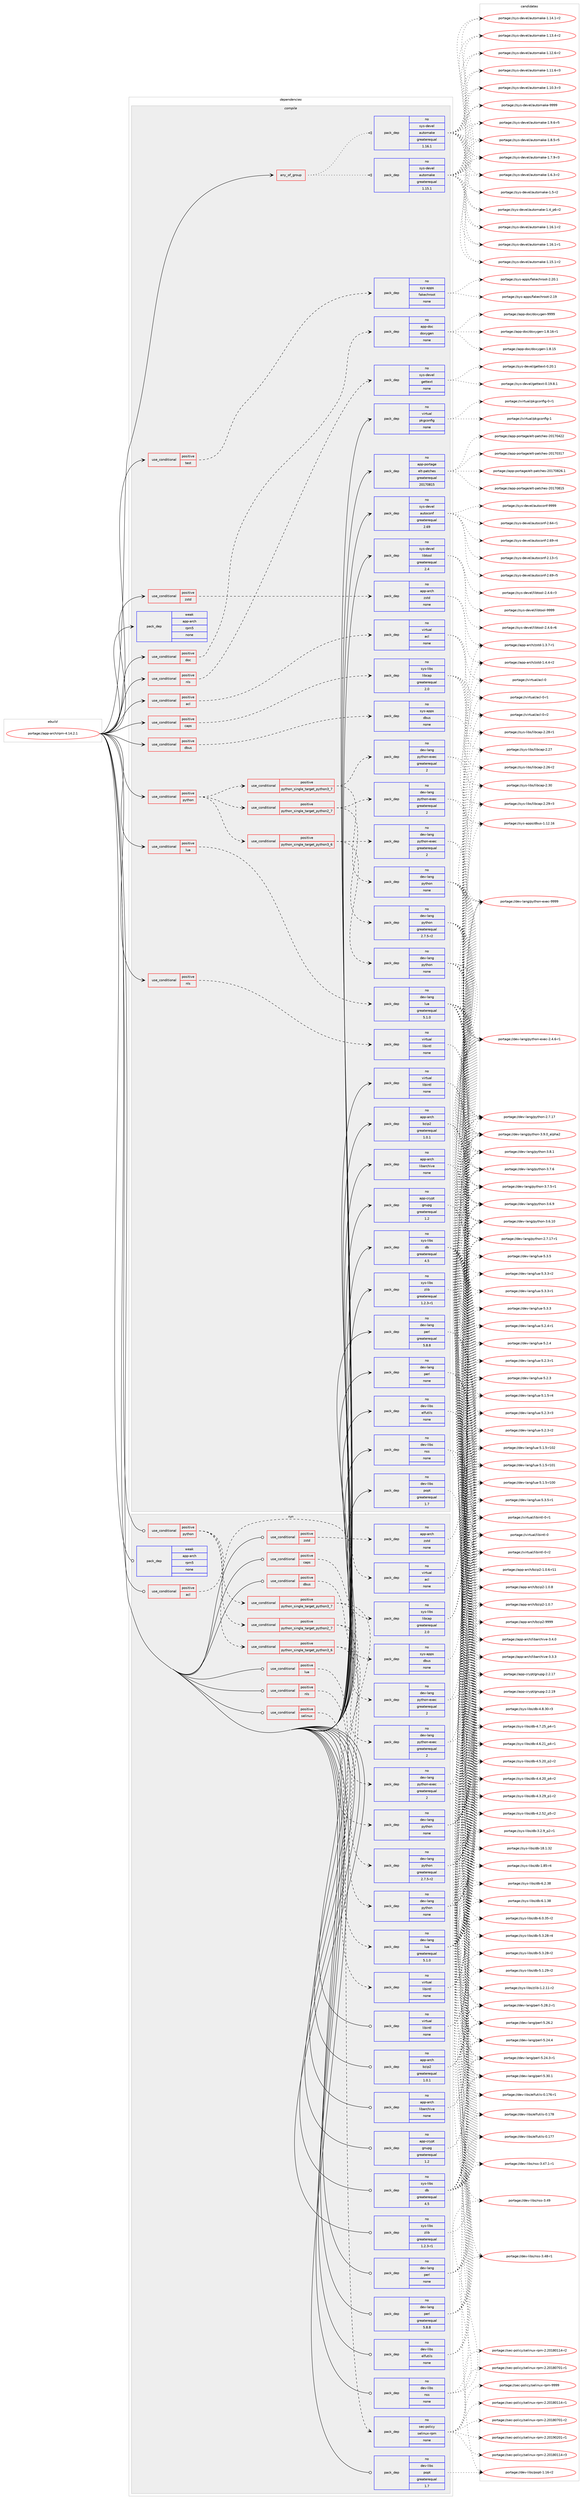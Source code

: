 digraph prolog {

# *************
# Graph options
# *************

newrank=true;
concentrate=true;
compound=true;
graph [rankdir=LR,fontname=Helvetica,fontsize=10,ranksep=1.5];#, ranksep=2.5, nodesep=0.2];
edge  [arrowhead=vee];
node  [fontname=Helvetica,fontsize=10];

# **********
# The ebuild
# **********

subgraph cluster_leftcol {
color=gray;
label=<<i>ebuild</i>>;
id [label="portage://app-arch/rpm-4.14.2.1", color=red, width=4, href="../app-arch/rpm-4.14.2.1.svg"];
}

# ****************
# The dependencies
# ****************

subgraph cluster_midcol {
color=gray;
label=<<i>dependencies</i>>;
subgraph cluster_compile {
fillcolor="#eeeeee";
style=filled;
label=<<i>compile</i>>;
subgraph any8343 {
dependency648722 [label=<<TABLE BORDER="0" CELLBORDER="1" CELLSPACING="0" CELLPADDING="4"><TR><TD CELLPADDING="10">any_of_group</TD></TR></TABLE>>, shape=none, color=red];subgraph pack487012 {
dependency648723 [label=<<TABLE BORDER="0" CELLBORDER="1" CELLSPACING="0" CELLPADDING="4" WIDTH="220"><TR><TD ROWSPAN="6" CELLPADDING="30">pack_dep</TD></TR><TR><TD WIDTH="110">no</TD></TR><TR><TD>sys-devel</TD></TR><TR><TD>automake</TD></TR><TR><TD>greaterequal</TD></TR><TR><TD>1.16.1</TD></TR></TABLE>>, shape=none, color=blue];
}
dependency648722:e -> dependency648723:w [weight=20,style="dotted",arrowhead="oinv"];
subgraph pack487013 {
dependency648724 [label=<<TABLE BORDER="0" CELLBORDER="1" CELLSPACING="0" CELLPADDING="4" WIDTH="220"><TR><TD ROWSPAN="6" CELLPADDING="30">pack_dep</TD></TR><TR><TD WIDTH="110">no</TD></TR><TR><TD>sys-devel</TD></TR><TR><TD>automake</TD></TR><TR><TD>greaterequal</TD></TR><TR><TD>1.15.1</TD></TR></TABLE>>, shape=none, color=blue];
}
dependency648722:e -> dependency648724:w [weight=20,style="dotted",arrowhead="oinv"];
}
id:e -> dependency648722:w [weight=20,style="solid",arrowhead="vee"];
subgraph cond153074 {
dependency648725 [label=<<TABLE BORDER="0" CELLBORDER="1" CELLSPACING="0" CELLPADDING="4"><TR><TD ROWSPAN="3" CELLPADDING="10">use_conditional</TD></TR><TR><TD>positive</TD></TR><TR><TD>acl</TD></TR></TABLE>>, shape=none, color=red];
subgraph pack487014 {
dependency648726 [label=<<TABLE BORDER="0" CELLBORDER="1" CELLSPACING="0" CELLPADDING="4" WIDTH="220"><TR><TD ROWSPAN="6" CELLPADDING="30">pack_dep</TD></TR><TR><TD WIDTH="110">no</TD></TR><TR><TD>virtual</TD></TR><TR><TD>acl</TD></TR><TR><TD>none</TD></TR><TR><TD></TD></TR></TABLE>>, shape=none, color=blue];
}
dependency648725:e -> dependency648726:w [weight=20,style="dashed",arrowhead="vee"];
}
id:e -> dependency648725:w [weight=20,style="solid",arrowhead="vee"];
subgraph cond153075 {
dependency648727 [label=<<TABLE BORDER="0" CELLBORDER="1" CELLSPACING="0" CELLPADDING="4"><TR><TD ROWSPAN="3" CELLPADDING="10">use_conditional</TD></TR><TR><TD>positive</TD></TR><TR><TD>caps</TD></TR></TABLE>>, shape=none, color=red];
subgraph pack487015 {
dependency648728 [label=<<TABLE BORDER="0" CELLBORDER="1" CELLSPACING="0" CELLPADDING="4" WIDTH="220"><TR><TD ROWSPAN="6" CELLPADDING="30">pack_dep</TD></TR><TR><TD WIDTH="110">no</TD></TR><TR><TD>sys-libs</TD></TR><TR><TD>libcap</TD></TR><TR><TD>greaterequal</TD></TR><TR><TD>2.0</TD></TR></TABLE>>, shape=none, color=blue];
}
dependency648727:e -> dependency648728:w [weight=20,style="dashed",arrowhead="vee"];
}
id:e -> dependency648727:w [weight=20,style="solid",arrowhead="vee"];
subgraph cond153076 {
dependency648729 [label=<<TABLE BORDER="0" CELLBORDER="1" CELLSPACING="0" CELLPADDING="4"><TR><TD ROWSPAN="3" CELLPADDING="10">use_conditional</TD></TR><TR><TD>positive</TD></TR><TR><TD>dbus</TD></TR></TABLE>>, shape=none, color=red];
subgraph pack487016 {
dependency648730 [label=<<TABLE BORDER="0" CELLBORDER="1" CELLSPACING="0" CELLPADDING="4" WIDTH="220"><TR><TD ROWSPAN="6" CELLPADDING="30">pack_dep</TD></TR><TR><TD WIDTH="110">no</TD></TR><TR><TD>sys-apps</TD></TR><TR><TD>dbus</TD></TR><TR><TD>none</TD></TR><TR><TD></TD></TR></TABLE>>, shape=none, color=blue];
}
dependency648729:e -> dependency648730:w [weight=20,style="dashed",arrowhead="vee"];
}
id:e -> dependency648729:w [weight=20,style="solid",arrowhead="vee"];
subgraph cond153077 {
dependency648731 [label=<<TABLE BORDER="0" CELLBORDER="1" CELLSPACING="0" CELLPADDING="4"><TR><TD ROWSPAN="3" CELLPADDING="10">use_conditional</TD></TR><TR><TD>positive</TD></TR><TR><TD>doc</TD></TR></TABLE>>, shape=none, color=red];
subgraph pack487017 {
dependency648732 [label=<<TABLE BORDER="0" CELLBORDER="1" CELLSPACING="0" CELLPADDING="4" WIDTH="220"><TR><TD ROWSPAN="6" CELLPADDING="30">pack_dep</TD></TR><TR><TD WIDTH="110">no</TD></TR><TR><TD>app-doc</TD></TR><TR><TD>doxygen</TD></TR><TR><TD>none</TD></TR><TR><TD></TD></TR></TABLE>>, shape=none, color=blue];
}
dependency648731:e -> dependency648732:w [weight=20,style="dashed",arrowhead="vee"];
}
id:e -> dependency648731:w [weight=20,style="solid",arrowhead="vee"];
subgraph cond153078 {
dependency648733 [label=<<TABLE BORDER="0" CELLBORDER="1" CELLSPACING="0" CELLPADDING="4"><TR><TD ROWSPAN="3" CELLPADDING="10">use_conditional</TD></TR><TR><TD>positive</TD></TR><TR><TD>lua</TD></TR></TABLE>>, shape=none, color=red];
subgraph pack487018 {
dependency648734 [label=<<TABLE BORDER="0" CELLBORDER="1" CELLSPACING="0" CELLPADDING="4" WIDTH="220"><TR><TD ROWSPAN="6" CELLPADDING="30">pack_dep</TD></TR><TR><TD WIDTH="110">no</TD></TR><TR><TD>dev-lang</TD></TR><TR><TD>lua</TD></TR><TR><TD>greaterequal</TD></TR><TR><TD>5.1.0</TD></TR></TABLE>>, shape=none, color=blue];
}
dependency648733:e -> dependency648734:w [weight=20,style="dashed",arrowhead="vee"];
}
id:e -> dependency648733:w [weight=20,style="solid",arrowhead="vee"];
subgraph cond153079 {
dependency648735 [label=<<TABLE BORDER="0" CELLBORDER="1" CELLSPACING="0" CELLPADDING="4"><TR><TD ROWSPAN="3" CELLPADDING="10">use_conditional</TD></TR><TR><TD>positive</TD></TR><TR><TD>nls</TD></TR></TABLE>>, shape=none, color=red];
subgraph pack487019 {
dependency648736 [label=<<TABLE BORDER="0" CELLBORDER="1" CELLSPACING="0" CELLPADDING="4" WIDTH="220"><TR><TD ROWSPAN="6" CELLPADDING="30">pack_dep</TD></TR><TR><TD WIDTH="110">no</TD></TR><TR><TD>sys-devel</TD></TR><TR><TD>gettext</TD></TR><TR><TD>none</TD></TR><TR><TD></TD></TR></TABLE>>, shape=none, color=blue];
}
dependency648735:e -> dependency648736:w [weight=20,style="dashed",arrowhead="vee"];
}
id:e -> dependency648735:w [weight=20,style="solid",arrowhead="vee"];
subgraph cond153080 {
dependency648737 [label=<<TABLE BORDER="0" CELLBORDER="1" CELLSPACING="0" CELLPADDING="4"><TR><TD ROWSPAN="3" CELLPADDING="10">use_conditional</TD></TR><TR><TD>positive</TD></TR><TR><TD>nls</TD></TR></TABLE>>, shape=none, color=red];
subgraph pack487020 {
dependency648738 [label=<<TABLE BORDER="0" CELLBORDER="1" CELLSPACING="0" CELLPADDING="4" WIDTH="220"><TR><TD ROWSPAN="6" CELLPADDING="30">pack_dep</TD></TR><TR><TD WIDTH="110">no</TD></TR><TR><TD>virtual</TD></TR><TR><TD>libintl</TD></TR><TR><TD>none</TD></TR><TR><TD></TD></TR></TABLE>>, shape=none, color=blue];
}
dependency648737:e -> dependency648738:w [weight=20,style="dashed",arrowhead="vee"];
}
id:e -> dependency648737:w [weight=20,style="solid",arrowhead="vee"];
subgraph cond153081 {
dependency648739 [label=<<TABLE BORDER="0" CELLBORDER="1" CELLSPACING="0" CELLPADDING="4"><TR><TD ROWSPAN="3" CELLPADDING="10">use_conditional</TD></TR><TR><TD>positive</TD></TR><TR><TD>python</TD></TR></TABLE>>, shape=none, color=red];
subgraph cond153082 {
dependency648740 [label=<<TABLE BORDER="0" CELLBORDER="1" CELLSPACING="0" CELLPADDING="4"><TR><TD ROWSPAN="3" CELLPADDING="10">use_conditional</TD></TR><TR><TD>positive</TD></TR><TR><TD>python_single_target_python2_7</TD></TR></TABLE>>, shape=none, color=red];
subgraph pack487021 {
dependency648741 [label=<<TABLE BORDER="0" CELLBORDER="1" CELLSPACING="0" CELLPADDING="4" WIDTH="220"><TR><TD ROWSPAN="6" CELLPADDING="30">pack_dep</TD></TR><TR><TD WIDTH="110">no</TD></TR><TR><TD>dev-lang</TD></TR><TR><TD>python</TD></TR><TR><TD>greaterequal</TD></TR><TR><TD>2.7.5-r2</TD></TR></TABLE>>, shape=none, color=blue];
}
dependency648740:e -> dependency648741:w [weight=20,style="dashed",arrowhead="vee"];
subgraph pack487022 {
dependency648742 [label=<<TABLE BORDER="0" CELLBORDER="1" CELLSPACING="0" CELLPADDING="4" WIDTH="220"><TR><TD ROWSPAN="6" CELLPADDING="30">pack_dep</TD></TR><TR><TD WIDTH="110">no</TD></TR><TR><TD>dev-lang</TD></TR><TR><TD>python-exec</TD></TR><TR><TD>greaterequal</TD></TR><TR><TD>2</TD></TR></TABLE>>, shape=none, color=blue];
}
dependency648740:e -> dependency648742:w [weight=20,style="dashed",arrowhead="vee"];
}
dependency648739:e -> dependency648740:w [weight=20,style="dashed",arrowhead="vee"];
subgraph cond153083 {
dependency648743 [label=<<TABLE BORDER="0" CELLBORDER="1" CELLSPACING="0" CELLPADDING="4"><TR><TD ROWSPAN="3" CELLPADDING="10">use_conditional</TD></TR><TR><TD>positive</TD></TR><TR><TD>python_single_target_python3_6</TD></TR></TABLE>>, shape=none, color=red];
subgraph pack487023 {
dependency648744 [label=<<TABLE BORDER="0" CELLBORDER="1" CELLSPACING="0" CELLPADDING="4" WIDTH="220"><TR><TD ROWSPAN="6" CELLPADDING="30">pack_dep</TD></TR><TR><TD WIDTH="110">no</TD></TR><TR><TD>dev-lang</TD></TR><TR><TD>python</TD></TR><TR><TD>none</TD></TR><TR><TD></TD></TR></TABLE>>, shape=none, color=blue];
}
dependency648743:e -> dependency648744:w [weight=20,style="dashed",arrowhead="vee"];
subgraph pack487024 {
dependency648745 [label=<<TABLE BORDER="0" CELLBORDER="1" CELLSPACING="0" CELLPADDING="4" WIDTH="220"><TR><TD ROWSPAN="6" CELLPADDING="30">pack_dep</TD></TR><TR><TD WIDTH="110">no</TD></TR><TR><TD>dev-lang</TD></TR><TR><TD>python-exec</TD></TR><TR><TD>greaterequal</TD></TR><TR><TD>2</TD></TR></TABLE>>, shape=none, color=blue];
}
dependency648743:e -> dependency648745:w [weight=20,style="dashed",arrowhead="vee"];
}
dependency648739:e -> dependency648743:w [weight=20,style="dashed",arrowhead="vee"];
subgraph cond153084 {
dependency648746 [label=<<TABLE BORDER="0" CELLBORDER="1" CELLSPACING="0" CELLPADDING="4"><TR><TD ROWSPAN="3" CELLPADDING="10">use_conditional</TD></TR><TR><TD>positive</TD></TR><TR><TD>python_single_target_python3_7</TD></TR></TABLE>>, shape=none, color=red];
subgraph pack487025 {
dependency648747 [label=<<TABLE BORDER="0" CELLBORDER="1" CELLSPACING="0" CELLPADDING="4" WIDTH="220"><TR><TD ROWSPAN="6" CELLPADDING="30">pack_dep</TD></TR><TR><TD WIDTH="110">no</TD></TR><TR><TD>dev-lang</TD></TR><TR><TD>python</TD></TR><TR><TD>none</TD></TR><TR><TD></TD></TR></TABLE>>, shape=none, color=blue];
}
dependency648746:e -> dependency648747:w [weight=20,style="dashed",arrowhead="vee"];
subgraph pack487026 {
dependency648748 [label=<<TABLE BORDER="0" CELLBORDER="1" CELLSPACING="0" CELLPADDING="4" WIDTH="220"><TR><TD ROWSPAN="6" CELLPADDING="30">pack_dep</TD></TR><TR><TD WIDTH="110">no</TD></TR><TR><TD>dev-lang</TD></TR><TR><TD>python-exec</TD></TR><TR><TD>greaterequal</TD></TR><TR><TD>2</TD></TR></TABLE>>, shape=none, color=blue];
}
dependency648746:e -> dependency648748:w [weight=20,style="dashed",arrowhead="vee"];
}
dependency648739:e -> dependency648746:w [weight=20,style="dashed",arrowhead="vee"];
}
id:e -> dependency648739:w [weight=20,style="solid",arrowhead="vee"];
subgraph cond153085 {
dependency648749 [label=<<TABLE BORDER="0" CELLBORDER="1" CELLSPACING="0" CELLPADDING="4"><TR><TD ROWSPAN="3" CELLPADDING="10">use_conditional</TD></TR><TR><TD>positive</TD></TR><TR><TD>test</TD></TR></TABLE>>, shape=none, color=red];
subgraph pack487027 {
dependency648750 [label=<<TABLE BORDER="0" CELLBORDER="1" CELLSPACING="0" CELLPADDING="4" WIDTH="220"><TR><TD ROWSPAN="6" CELLPADDING="30">pack_dep</TD></TR><TR><TD WIDTH="110">no</TD></TR><TR><TD>sys-apps</TD></TR><TR><TD>fakechroot</TD></TR><TR><TD>none</TD></TR><TR><TD></TD></TR></TABLE>>, shape=none, color=blue];
}
dependency648749:e -> dependency648750:w [weight=20,style="dashed",arrowhead="vee"];
}
id:e -> dependency648749:w [weight=20,style="solid",arrowhead="vee"];
subgraph cond153086 {
dependency648751 [label=<<TABLE BORDER="0" CELLBORDER="1" CELLSPACING="0" CELLPADDING="4"><TR><TD ROWSPAN="3" CELLPADDING="10">use_conditional</TD></TR><TR><TD>positive</TD></TR><TR><TD>zstd</TD></TR></TABLE>>, shape=none, color=red];
subgraph pack487028 {
dependency648752 [label=<<TABLE BORDER="0" CELLBORDER="1" CELLSPACING="0" CELLPADDING="4" WIDTH="220"><TR><TD ROWSPAN="6" CELLPADDING="30">pack_dep</TD></TR><TR><TD WIDTH="110">no</TD></TR><TR><TD>app-arch</TD></TR><TR><TD>zstd</TD></TR><TR><TD>none</TD></TR><TR><TD></TD></TR></TABLE>>, shape=none, color=blue];
}
dependency648751:e -> dependency648752:w [weight=20,style="dashed",arrowhead="vee"];
}
id:e -> dependency648751:w [weight=20,style="solid",arrowhead="vee"];
subgraph pack487029 {
dependency648753 [label=<<TABLE BORDER="0" CELLBORDER="1" CELLSPACING="0" CELLPADDING="4" WIDTH="220"><TR><TD ROWSPAN="6" CELLPADDING="30">pack_dep</TD></TR><TR><TD WIDTH="110">no</TD></TR><TR><TD>app-arch</TD></TR><TR><TD>bzip2</TD></TR><TR><TD>greaterequal</TD></TR><TR><TD>1.0.1</TD></TR></TABLE>>, shape=none, color=blue];
}
id:e -> dependency648753:w [weight=20,style="solid",arrowhead="vee"];
subgraph pack487030 {
dependency648754 [label=<<TABLE BORDER="0" CELLBORDER="1" CELLSPACING="0" CELLPADDING="4" WIDTH="220"><TR><TD ROWSPAN="6" CELLPADDING="30">pack_dep</TD></TR><TR><TD WIDTH="110">no</TD></TR><TR><TD>app-arch</TD></TR><TR><TD>libarchive</TD></TR><TR><TD>none</TD></TR><TR><TD></TD></TR></TABLE>>, shape=none, color=blue];
}
id:e -> dependency648754:w [weight=20,style="solid",arrowhead="vee"];
subgraph pack487031 {
dependency648755 [label=<<TABLE BORDER="0" CELLBORDER="1" CELLSPACING="0" CELLPADDING="4" WIDTH="220"><TR><TD ROWSPAN="6" CELLPADDING="30">pack_dep</TD></TR><TR><TD WIDTH="110">no</TD></TR><TR><TD>app-crypt</TD></TR><TR><TD>gnupg</TD></TR><TR><TD>greaterequal</TD></TR><TR><TD>1.2</TD></TR></TABLE>>, shape=none, color=blue];
}
id:e -> dependency648755:w [weight=20,style="solid",arrowhead="vee"];
subgraph pack487032 {
dependency648756 [label=<<TABLE BORDER="0" CELLBORDER="1" CELLSPACING="0" CELLPADDING="4" WIDTH="220"><TR><TD ROWSPAN="6" CELLPADDING="30">pack_dep</TD></TR><TR><TD WIDTH="110">no</TD></TR><TR><TD>app-portage</TD></TR><TR><TD>elt-patches</TD></TR><TR><TD>greaterequal</TD></TR><TR><TD>20170815</TD></TR></TABLE>>, shape=none, color=blue];
}
id:e -> dependency648756:w [weight=20,style="solid",arrowhead="vee"];
subgraph pack487033 {
dependency648757 [label=<<TABLE BORDER="0" CELLBORDER="1" CELLSPACING="0" CELLPADDING="4" WIDTH="220"><TR><TD ROWSPAN="6" CELLPADDING="30">pack_dep</TD></TR><TR><TD WIDTH="110">no</TD></TR><TR><TD>dev-lang</TD></TR><TR><TD>perl</TD></TR><TR><TD>greaterequal</TD></TR><TR><TD>5.8.8</TD></TR></TABLE>>, shape=none, color=blue];
}
id:e -> dependency648757:w [weight=20,style="solid",arrowhead="vee"];
subgraph pack487034 {
dependency648758 [label=<<TABLE BORDER="0" CELLBORDER="1" CELLSPACING="0" CELLPADDING="4" WIDTH="220"><TR><TD ROWSPAN="6" CELLPADDING="30">pack_dep</TD></TR><TR><TD WIDTH="110">no</TD></TR><TR><TD>dev-lang</TD></TR><TR><TD>perl</TD></TR><TR><TD>none</TD></TR><TR><TD></TD></TR></TABLE>>, shape=none, color=blue];
}
id:e -> dependency648758:w [weight=20,style="solid",arrowhead="vee"];
subgraph pack487035 {
dependency648759 [label=<<TABLE BORDER="0" CELLBORDER="1" CELLSPACING="0" CELLPADDING="4" WIDTH="220"><TR><TD ROWSPAN="6" CELLPADDING="30">pack_dep</TD></TR><TR><TD WIDTH="110">no</TD></TR><TR><TD>dev-libs</TD></TR><TR><TD>elfutils</TD></TR><TR><TD>none</TD></TR><TR><TD></TD></TR></TABLE>>, shape=none, color=blue];
}
id:e -> dependency648759:w [weight=20,style="solid",arrowhead="vee"];
subgraph pack487036 {
dependency648760 [label=<<TABLE BORDER="0" CELLBORDER="1" CELLSPACING="0" CELLPADDING="4" WIDTH="220"><TR><TD ROWSPAN="6" CELLPADDING="30">pack_dep</TD></TR><TR><TD WIDTH="110">no</TD></TR><TR><TD>dev-libs</TD></TR><TR><TD>nss</TD></TR><TR><TD>none</TD></TR><TR><TD></TD></TR></TABLE>>, shape=none, color=blue];
}
id:e -> dependency648760:w [weight=20,style="solid",arrowhead="vee"];
subgraph pack487037 {
dependency648761 [label=<<TABLE BORDER="0" CELLBORDER="1" CELLSPACING="0" CELLPADDING="4" WIDTH="220"><TR><TD ROWSPAN="6" CELLPADDING="30">pack_dep</TD></TR><TR><TD WIDTH="110">no</TD></TR><TR><TD>dev-libs</TD></TR><TR><TD>popt</TD></TR><TR><TD>greaterequal</TD></TR><TR><TD>1.7</TD></TR></TABLE>>, shape=none, color=blue];
}
id:e -> dependency648761:w [weight=20,style="solid",arrowhead="vee"];
subgraph pack487038 {
dependency648762 [label=<<TABLE BORDER="0" CELLBORDER="1" CELLSPACING="0" CELLPADDING="4" WIDTH="220"><TR><TD ROWSPAN="6" CELLPADDING="30">pack_dep</TD></TR><TR><TD WIDTH="110">no</TD></TR><TR><TD>sys-devel</TD></TR><TR><TD>autoconf</TD></TR><TR><TD>greaterequal</TD></TR><TR><TD>2.69</TD></TR></TABLE>>, shape=none, color=blue];
}
id:e -> dependency648762:w [weight=20,style="solid",arrowhead="vee"];
subgraph pack487039 {
dependency648763 [label=<<TABLE BORDER="0" CELLBORDER="1" CELLSPACING="0" CELLPADDING="4" WIDTH="220"><TR><TD ROWSPAN="6" CELLPADDING="30">pack_dep</TD></TR><TR><TD WIDTH="110">no</TD></TR><TR><TD>sys-devel</TD></TR><TR><TD>libtool</TD></TR><TR><TD>greaterequal</TD></TR><TR><TD>2.4</TD></TR></TABLE>>, shape=none, color=blue];
}
id:e -> dependency648763:w [weight=20,style="solid",arrowhead="vee"];
subgraph pack487040 {
dependency648764 [label=<<TABLE BORDER="0" CELLBORDER="1" CELLSPACING="0" CELLPADDING="4" WIDTH="220"><TR><TD ROWSPAN="6" CELLPADDING="30">pack_dep</TD></TR><TR><TD WIDTH="110">no</TD></TR><TR><TD>sys-libs</TD></TR><TR><TD>db</TD></TR><TR><TD>greaterequal</TD></TR><TR><TD>4.5</TD></TR></TABLE>>, shape=none, color=blue];
}
id:e -> dependency648764:w [weight=20,style="solid",arrowhead="vee"];
subgraph pack487041 {
dependency648765 [label=<<TABLE BORDER="0" CELLBORDER="1" CELLSPACING="0" CELLPADDING="4" WIDTH="220"><TR><TD ROWSPAN="6" CELLPADDING="30">pack_dep</TD></TR><TR><TD WIDTH="110">no</TD></TR><TR><TD>sys-libs</TD></TR><TR><TD>zlib</TD></TR><TR><TD>greaterequal</TD></TR><TR><TD>1.2.3-r1</TD></TR></TABLE>>, shape=none, color=blue];
}
id:e -> dependency648765:w [weight=20,style="solid",arrowhead="vee"];
subgraph pack487042 {
dependency648766 [label=<<TABLE BORDER="0" CELLBORDER="1" CELLSPACING="0" CELLPADDING="4" WIDTH="220"><TR><TD ROWSPAN="6" CELLPADDING="30">pack_dep</TD></TR><TR><TD WIDTH="110">no</TD></TR><TR><TD>virtual</TD></TR><TR><TD>libintl</TD></TR><TR><TD>none</TD></TR><TR><TD></TD></TR></TABLE>>, shape=none, color=blue];
}
id:e -> dependency648766:w [weight=20,style="solid",arrowhead="vee"];
subgraph pack487043 {
dependency648767 [label=<<TABLE BORDER="0" CELLBORDER="1" CELLSPACING="0" CELLPADDING="4" WIDTH="220"><TR><TD ROWSPAN="6" CELLPADDING="30">pack_dep</TD></TR><TR><TD WIDTH="110">no</TD></TR><TR><TD>virtual</TD></TR><TR><TD>pkgconfig</TD></TR><TR><TD>none</TD></TR><TR><TD></TD></TR></TABLE>>, shape=none, color=blue];
}
id:e -> dependency648767:w [weight=20,style="solid",arrowhead="vee"];
subgraph pack487044 {
dependency648768 [label=<<TABLE BORDER="0" CELLBORDER="1" CELLSPACING="0" CELLPADDING="4" WIDTH="220"><TR><TD ROWSPAN="6" CELLPADDING="30">pack_dep</TD></TR><TR><TD WIDTH="110">weak</TD></TR><TR><TD>app-arch</TD></TR><TR><TD>rpm5</TD></TR><TR><TD>none</TD></TR><TR><TD></TD></TR></TABLE>>, shape=none, color=blue];
}
id:e -> dependency648768:w [weight=20,style="solid",arrowhead="vee"];
}
subgraph cluster_compileandrun {
fillcolor="#eeeeee";
style=filled;
label=<<i>compile and run</i>>;
}
subgraph cluster_run {
fillcolor="#eeeeee";
style=filled;
label=<<i>run</i>>;
subgraph cond153087 {
dependency648769 [label=<<TABLE BORDER="0" CELLBORDER="1" CELLSPACING="0" CELLPADDING="4"><TR><TD ROWSPAN="3" CELLPADDING="10">use_conditional</TD></TR><TR><TD>positive</TD></TR><TR><TD>acl</TD></TR></TABLE>>, shape=none, color=red];
subgraph pack487045 {
dependency648770 [label=<<TABLE BORDER="0" CELLBORDER="1" CELLSPACING="0" CELLPADDING="4" WIDTH="220"><TR><TD ROWSPAN="6" CELLPADDING="30">pack_dep</TD></TR><TR><TD WIDTH="110">no</TD></TR><TR><TD>virtual</TD></TR><TR><TD>acl</TD></TR><TR><TD>none</TD></TR><TR><TD></TD></TR></TABLE>>, shape=none, color=blue];
}
dependency648769:e -> dependency648770:w [weight=20,style="dashed",arrowhead="vee"];
}
id:e -> dependency648769:w [weight=20,style="solid",arrowhead="odot"];
subgraph cond153088 {
dependency648771 [label=<<TABLE BORDER="0" CELLBORDER="1" CELLSPACING="0" CELLPADDING="4"><TR><TD ROWSPAN="3" CELLPADDING="10">use_conditional</TD></TR><TR><TD>positive</TD></TR><TR><TD>caps</TD></TR></TABLE>>, shape=none, color=red];
subgraph pack487046 {
dependency648772 [label=<<TABLE BORDER="0" CELLBORDER="1" CELLSPACING="0" CELLPADDING="4" WIDTH="220"><TR><TD ROWSPAN="6" CELLPADDING="30">pack_dep</TD></TR><TR><TD WIDTH="110">no</TD></TR><TR><TD>sys-libs</TD></TR><TR><TD>libcap</TD></TR><TR><TD>greaterequal</TD></TR><TR><TD>2.0</TD></TR></TABLE>>, shape=none, color=blue];
}
dependency648771:e -> dependency648772:w [weight=20,style="dashed",arrowhead="vee"];
}
id:e -> dependency648771:w [weight=20,style="solid",arrowhead="odot"];
subgraph cond153089 {
dependency648773 [label=<<TABLE BORDER="0" CELLBORDER="1" CELLSPACING="0" CELLPADDING="4"><TR><TD ROWSPAN="3" CELLPADDING="10">use_conditional</TD></TR><TR><TD>positive</TD></TR><TR><TD>dbus</TD></TR></TABLE>>, shape=none, color=red];
subgraph pack487047 {
dependency648774 [label=<<TABLE BORDER="0" CELLBORDER="1" CELLSPACING="0" CELLPADDING="4" WIDTH="220"><TR><TD ROWSPAN="6" CELLPADDING="30">pack_dep</TD></TR><TR><TD WIDTH="110">no</TD></TR><TR><TD>sys-apps</TD></TR><TR><TD>dbus</TD></TR><TR><TD>none</TD></TR><TR><TD></TD></TR></TABLE>>, shape=none, color=blue];
}
dependency648773:e -> dependency648774:w [weight=20,style="dashed",arrowhead="vee"];
}
id:e -> dependency648773:w [weight=20,style="solid",arrowhead="odot"];
subgraph cond153090 {
dependency648775 [label=<<TABLE BORDER="0" CELLBORDER="1" CELLSPACING="0" CELLPADDING="4"><TR><TD ROWSPAN="3" CELLPADDING="10">use_conditional</TD></TR><TR><TD>positive</TD></TR><TR><TD>lua</TD></TR></TABLE>>, shape=none, color=red];
subgraph pack487048 {
dependency648776 [label=<<TABLE BORDER="0" CELLBORDER="1" CELLSPACING="0" CELLPADDING="4" WIDTH="220"><TR><TD ROWSPAN="6" CELLPADDING="30">pack_dep</TD></TR><TR><TD WIDTH="110">no</TD></TR><TR><TD>dev-lang</TD></TR><TR><TD>lua</TD></TR><TR><TD>greaterequal</TD></TR><TR><TD>5.1.0</TD></TR></TABLE>>, shape=none, color=blue];
}
dependency648775:e -> dependency648776:w [weight=20,style="dashed",arrowhead="vee"];
}
id:e -> dependency648775:w [weight=20,style="solid",arrowhead="odot"];
subgraph cond153091 {
dependency648777 [label=<<TABLE BORDER="0" CELLBORDER="1" CELLSPACING="0" CELLPADDING="4"><TR><TD ROWSPAN="3" CELLPADDING="10">use_conditional</TD></TR><TR><TD>positive</TD></TR><TR><TD>nls</TD></TR></TABLE>>, shape=none, color=red];
subgraph pack487049 {
dependency648778 [label=<<TABLE BORDER="0" CELLBORDER="1" CELLSPACING="0" CELLPADDING="4" WIDTH="220"><TR><TD ROWSPAN="6" CELLPADDING="30">pack_dep</TD></TR><TR><TD WIDTH="110">no</TD></TR><TR><TD>virtual</TD></TR><TR><TD>libintl</TD></TR><TR><TD>none</TD></TR><TR><TD></TD></TR></TABLE>>, shape=none, color=blue];
}
dependency648777:e -> dependency648778:w [weight=20,style="dashed",arrowhead="vee"];
}
id:e -> dependency648777:w [weight=20,style="solid",arrowhead="odot"];
subgraph cond153092 {
dependency648779 [label=<<TABLE BORDER="0" CELLBORDER="1" CELLSPACING="0" CELLPADDING="4"><TR><TD ROWSPAN="3" CELLPADDING="10">use_conditional</TD></TR><TR><TD>positive</TD></TR><TR><TD>python</TD></TR></TABLE>>, shape=none, color=red];
subgraph cond153093 {
dependency648780 [label=<<TABLE BORDER="0" CELLBORDER="1" CELLSPACING="0" CELLPADDING="4"><TR><TD ROWSPAN="3" CELLPADDING="10">use_conditional</TD></TR><TR><TD>positive</TD></TR><TR><TD>python_single_target_python2_7</TD></TR></TABLE>>, shape=none, color=red];
subgraph pack487050 {
dependency648781 [label=<<TABLE BORDER="0" CELLBORDER="1" CELLSPACING="0" CELLPADDING="4" WIDTH="220"><TR><TD ROWSPAN="6" CELLPADDING="30">pack_dep</TD></TR><TR><TD WIDTH="110">no</TD></TR><TR><TD>dev-lang</TD></TR><TR><TD>python</TD></TR><TR><TD>greaterequal</TD></TR><TR><TD>2.7.5-r2</TD></TR></TABLE>>, shape=none, color=blue];
}
dependency648780:e -> dependency648781:w [weight=20,style="dashed",arrowhead="vee"];
subgraph pack487051 {
dependency648782 [label=<<TABLE BORDER="0" CELLBORDER="1" CELLSPACING="0" CELLPADDING="4" WIDTH="220"><TR><TD ROWSPAN="6" CELLPADDING="30">pack_dep</TD></TR><TR><TD WIDTH="110">no</TD></TR><TR><TD>dev-lang</TD></TR><TR><TD>python-exec</TD></TR><TR><TD>greaterequal</TD></TR><TR><TD>2</TD></TR></TABLE>>, shape=none, color=blue];
}
dependency648780:e -> dependency648782:w [weight=20,style="dashed",arrowhead="vee"];
}
dependency648779:e -> dependency648780:w [weight=20,style="dashed",arrowhead="vee"];
subgraph cond153094 {
dependency648783 [label=<<TABLE BORDER="0" CELLBORDER="1" CELLSPACING="0" CELLPADDING="4"><TR><TD ROWSPAN="3" CELLPADDING="10">use_conditional</TD></TR><TR><TD>positive</TD></TR><TR><TD>python_single_target_python3_6</TD></TR></TABLE>>, shape=none, color=red];
subgraph pack487052 {
dependency648784 [label=<<TABLE BORDER="0" CELLBORDER="1" CELLSPACING="0" CELLPADDING="4" WIDTH="220"><TR><TD ROWSPAN="6" CELLPADDING="30">pack_dep</TD></TR><TR><TD WIDTH="110">no</TD></TR><TR><TD>dev-lang</TD></TR><TR><TD>python</TD></TR><TR><TD>none</TD></TR><TR><TD></TD></TR></TABLE>>, shape=none, color=blue];
}
dependency648783:e -> dependency648784:w [weight=20,style="dashed",arrowhead="vee"];
subgraph pack487053 {
dependency648785 [label=<<TABLE BORDER="0" CELLBORDER="1" CELLSPACING="0" CELLPADDING="4" WIDTH="220"><TR><TD ROWSPAN="6" CELLPADDING="30">pack_dep</TD></TR><TR><TD WIDTH="110">no</TD></TR><TR><TD>dev-lang</TD></TR><TR><TD>python-exec</TD></TR><TR><TD>greaterequal</TD></TR><TR><TD>2</TD></TR></TABLE>>, shape=none, color=blue];
}
dependency648783:e -> dependency648785:w [weight=20,style="dashed",arrowhead="vee"];
}
dependency648779:e -> dependency648783:w [weight=20,style="dashed",arrowhead="vee"];
subgraph cond153095 {
dependency648786 [label=<<TABLE BORDER="0" CELLBORDER="1" CELLSPACING="0" CELLPADDING="4"><TR><TD ROWSPAN="3" CELLPADDING="10">use_conditional</TD></TR><TR><TD>positive</TD></TR><TR><TD>python_single_target_python3_7</TD></TR></TABLE>>, shape=none, color=red];
subgraph pack487054 {
dependency648787 [label=<<TABLE BORDER="0" CELLBORDER="1" CELLSPACING="0" CELLPADDING="4" WIDTH="220"><TR><TD ROWSPAN="6" CELLPADDING="30">pack_dep</TD></TR><TR><TD WIDTH="110">no</TD></TR><TR><TD>dev-lang</TD></TR><TR><TD>python</TD></TR><TR><TD>none</TD></TR><TR><TD></TD></TR></TABLE>>, shape=none, color=blue];
}
dependency648786:e -> dependency648787:w [weight=20,style="dashed",arrowhead="vee"];
subgraph pack487055 {
dependency648788 [label=<<TABLE BORDER="0" CELLBORDER="1" CELLSPACING="0" CELLPADDING="4" WIDTH="220"><TR><TD ROWSPAN="6" CELLPADDING="30">pack_dep</TD></TR><TR><TD WIDTH="110">no</TD></TR><TR><TD>dev-lang</TD></TR><TR><TD>python-exec</TD></TR><TR><TD>greaterequal</TD></TR><TR><TD>2</TD></TR></TABLE>>, shape=none, color=blue];
}
dependency648786:e -> dependency648788:w [weight=20,style="dashed",arrowhead="vee"];
}
dependency648779:e -> dependency648786:w [weight=20,style="dashed",arrowhead="vee"];
}
id:e -> dependency648779:w [weight=20,style="solid",arrowhead="odot"];
subgraph cond153096 {
dependency648789 [label=<<TABLE BORDER="0" CELLBORDER="1" CELLSPACING="0" CELLPADDING="4"><TR><TD ROWSPAN="3" CELLPADDING="10">use_conditional</TD></TR><TR><TD>positive</TD></TR><TR><TD>selinux</TD></TR></TABLE>>, shape=none, color=red];
subgraph pack487056 {
dependency648790 [label=<<TABLE BORDER="0" CELLBORDER="1" CELLSPACING="0" CELLPADDING="4" WIDTH="220"><TR><TD ROWSPAN="6" CELLPADDING="30">pack_dep</TD></TR><TR><TD WIDTH="110">no</TD></TR><TR><TD>sec-policy</TD></TR><TR><TD>selinux-rpm</TD></TR><TR><TD>none</TD></TR><TR><TD></TD></TR></TABLE>>, shape=none, color=blue];
}
dependency648789:e -> dependency648790:w [weight=20,style="dashed",arrowhead="vee"];
}
id:e -> dependency648789:w [weight=20,style="solid",arrowhead="odot"];
subgraph cond153097 {
dependency648791 [label=<<TABLE BORDER="0" CELLBORDER="1" CELLSPACING="0" CELLPADDING="4"><TR><TD ROWSPAN="3" CELLPADDING="10">use_conditional</TD></TR><TR><TD>positive</TD></TR><TR><TD>zstd</TD></TR></TABLE>>, shape=none, color=red];
subgraph pack487057 {
dependency648792 [label=<<TABLE BORDER="0" CELLBORDER="1" CELLSPACING="0" CELLPADDING="4" WIDTH="220"><TR><TD ROWSPAN="6" CELLPADDING="30">pack_dep</TD></TR><TR><TD WIDTH="110">no</TD></TR><TR><TD>app-arch</TD></TR><TR><TD>zstd</TD></TR><TR><TD>none</TD></TR><TR><TD></TD></TR></TABLE>>, shape=none, color=blue];
}
dependency648791:e -> dependency648792:w [weight=20,style="dashed",arrowhead="vee"];
}
id:e -> dependency648791:w [weight=20,style="solid",arrowhead="odot"];
subgraph pack487058 {
dependency648793 [label=<<TABLE BORDER="0" CELLBORDER="1" CELLSPACING="0" CELLPADDING="4" WIDTH="220"><TR><TD ROWSPAN="6" CELLPADDING="30">pack_dep</TD></TR><TR><TD WIDTH="110">no</TD></TR><TR><TD>app-arch</TD></TR><TR><TD>bzip2</TD></TR><TR><TD>greaterequal</TD></TR><TR><TD>1.0.1</TD></TR></TABLE>>, shape=none, color=blue];
}
id:e -> dependency648793:w [weight=20,style="solid",arrowhead="odot"];
subgraph pack487059 {
dependency648794 [label=<<TABLE BORDER="0" CELLBORDER="1" CELLSPACING="0" CELLPADDING="4" WIDTH="220"><TR><TD ROWSPAN="6" CELLPADDING="30">pack_dep</TD></TR><TR><TD WIDTH="110">no</TD></TR><TR><TD>app-arch</TD></TR><TR><TD>libarchive</TD></TR><TR><TD>none</TD></TR><TR><TD></TD></TR></TABLE>>, shape=none, color=blue];
}
id:e -> dependency648794:w [weight=20,style="solid",arrowhead="odot"];
subgraph pack487060 {
dependency648795 [label=<<TABLE BORDER="0" CELLBORDER="1" CELLSPACING="0" CELLPADDING="4" WIDTH="220"><TR><TD ROWSPAN="6" CELLPADDING="30">pack_dep</TD></TR><TR><TD WIDTH="110">no</TD></TR><TR><TD>app-crypt</TD></TR><TR><TD>gnupg</TD></TR><TR><TD>greaterequal</TD></TR><TR><TD>1.2</TD></TR></TABLE>>, shape=none, color=blue];
}
id:e -> dependency648795:w [weight=20,style="solid",arrowhead="odot"];
subgraph pack487061 {
dependency648796 [label=<<TABLE BORDER="0" CELLBORDER="1" CELLSPACING="0" CELLPADDING="4" WIDTH="220"><TR><TD ROWSPAN="6" CELLPADDING="30">pack_dep</TD></TR><TR><TD WIDTH="110">no</TD></TR><TR><TD>dev-lang</TD></TR><TR><TD>perl</TD></TR><TR><TD>greaterequal</TD></TR><TR><TD>5.8.8</TD></TR></TABLE>>, shape=none, color=blue];
}
id:e -> dependency648796:w [weight=20,style="solid",arrowhead="odot"];
subgraph pack487062 {
dependency648797 [label=<<TABLE BORDER="0" CELLBORDER="1" CELLSPACING="0" CELLPADDING="4" WIDTH="220"><TR><TD ROWSPAN="6" CELLPADDING="30">pack_dep</TD></TR><TR><TD WIDTH="110">no</TD></TR><TR><TD>dev-lang</TD></TR><TR><TD>perl</TD></TR><TR><TD>none</TD></TR><TR><TD></TD></TR></TABLE>>, shape=none, color=blue];
}
id:e -> dependency648797:w [weight=20,style="solid",arrowhead="odot"];
subgraph pack487063 {
dependency648798 [label=<<TABLE BORDER="0" CELLBORDER="1" CELLSPACING="0" CELLPADDING="4" WIDTH="220"><TR><TD ROWSPAN="6" CELLPADDING="30">pack_dep</TD></TR><TR><TD WIDTH="110">no</TD></TR><TR><TD>dev-libs</TD></TR><TR><TD>elfutils</TD></TR><TR><TD>none</TD></TR><TR><TD></TD></TR></TABLE>>, shape=none, color=blue];
}
id:e -> dependency648798:w [weight=20,style="solid",arrowhead="odot"];
subgraph pack487064 {
dependency648799 [label=<<TABLE BORDER="0" CELLBORDER="1" CELLSPACING="0" CELLPADDING="4" WIDTH="220"><TR><TD ROWSPAN="6" CELLPADDING="30">pack_dep</TD></TR><TR><TD WIDTH="110">no</TD></TR><TR><TD>dev-libs</TD></TR><TR><TD>nss</TD></TR><TR><TD>none</TD></TR><TR><TD></TD></TR></TABLE>>, shape=none, color=blue];
}
id:e -> dependency648799:w [weight=20,style="solid",arrowhead="odot"];
subgraph pack487065 {
dependency648800 [label=<<TABLE BORDER="0" CELLBORDER="1" CELLSPACING="0" CELLPADDING="4" WIDTH="220"><TR><TD ROWSPAN="6" CELLPADDING="30">pack_dep</TD></TR><TR><TD WIDTH="110">no</TD></TR><TR><TD>dev-libs</TD></TR><TR><TD>popt</TD></TR><TR><TD>greaterequal</TD></TR><TR><TD>1.7</TD></TR></TABLE>>, shape=none, color=blue];
}
id:e -> dependency648800:w [weight=20,style="solid",arrowhead="odot"];
subgraph pack487066 {
dependency648801 [label=<<TABLE BORDER="0" CELLBORDER="1" CELLSPACING="0" CELLPADDING="4" WIDTH="220"><TR><TD ROWSPAN="6" CELLPADDING="30">pack_dep</TD></TR><TR><TD WIDTH="110">no</TD></TR><TR><TD>sys-libs</TD></TR><TR><TD>db</TD></TR><TR><TD>greaterequal</TD></TR><TR><TD>4.5</TD></TR></TABLE>>, shape=none, color=blue];
}
id:e -> dependency648801:w [weight=20,style="solid",arrowhead="odot"];
subgraph pack487067 {
dependency648802 [label=<<TABLE BORDER="0" CELLBORDER="1" CELLSPACING="0" CELLPADDING="4" WIDTH="220"><TR><TD ROWSPAN="6" CELLPADDING="30">pack_dep</TD></TR><TR><TD WIDTH="110">no</TD></TR><TR><TD>sys-libs</TD></TR><TR><TD>zlib</TD></TR><TR><TD>greaterequal</TD></TR><TR><TD>1.2.3-r1</TD></TR></TABLE>>, shape=none, color=blue];
}
id:e -> dependency648802:w [weight=20,style="solid",arrowhead="odot"];
subgraph pack487068 {
dependency648803 [label=<<TABLE BORDER="0" CELLBORDER="1" CELLSPACING="0" CELLPADDING="4" WIDTH="220"><TR><TD ROWSPAN="6" CELLPADDING="30">pack_dep</TD></TR><TR><TD WIDTH="110">no</TD></TR><TR><TD>virtual</TD></TR><TR><TD>libintl</TD></TR><TR><TD>none</TD></TR><TR><TD></TD></TR></TABLE>>, shape=none, color=blue];
}
id:e -> dependency648803:w [weight=20,style="solid",arrowhead="odot"];
subgraph pack487069 {
dependency648804 [label=<<TABLE BORDER="0" CELLBORDER="1" CELLSPACING="0" CELLPADDING="4" WIDTH="220"><TR><TD ROWSPAN="6" CELLPADDING="30">pack_dep</TD></TR><TR><TD WIDTH="110">weak</TD></TR><TR><TD>app-arch</TD></TR><TR><TD>rpm5</TD></TR><TR><TD>none</TD></TR><TR><TD></TD></TR></TABLE>>, shape=none, color=blue];
}
id:e -> dependency648804:w [weight=20,style="solid",arrowhead="odot"];
}
}

# **************
# The candidates
# **************

subgraph cluster_choices {
rank=same;
color=gray;
label=<<i>candidates</i>>;

subgraph choice487012 {
color=black;
nodesep=1;
choice115121115451001011181011084797117116111109971071014557575757 [label="portage://sys-devel/automake-9999", color=red, width=4,href="../sys-devel/automake-9999.svg"];
choice115121115451001011181011084797117116111109971071014549465746544511453 [label="portage://sys-devel/automake-1.9.6-r5", color=red, width=4,href="../sys-devel/automake-1.9.6-r5.svg"];
choice115121115451001011181011084797117116111109971071014549465646534511453 [label="portage://sys-devel/automake-1.8.5-r5", color=red, width=4,href="../sys-devel/automake-1.8.5-r5.svg"];
choice115121115451001011181011084797117116111109971071014549465546574511451 [label="portage://sys-devel/automake-1.7.9-r3", color=red, width=4,href="../sys-devel/automake-1.7.9-r3.svg"];
choice115121115451001011181011084797117116111109971071014549465446514511450 [label="portage://sys-devel/automake-1.6.3-r2", color=red, width=4,href="../sys-devel/automake-1.6.3-r2.svg"];
choice11512111545100101118101108479711711611110997107101454946534511450 [label="portage://sys-devel/automake-1.5-r2", color=red, width=4,href="../sys-devel/automake-1.5-r2.svg"];
choice115121115451001011181011084797117116111109971071014549465295112544511450 [label="portage://sys-devel/automake-1.4_p6-r2", color=red, width=4,href="../sys-devel/automake-1.4_p6-r2.svg"];
choice11512111545100101118101108479711711611110997107101454946495446494511450 [label="portage://sys-devel/automake-1.16.1-r2", color=red, width=4,href="../sys-devel/automake-1.16.1-r2.svg"];
choice11512111545100101118101108479711711611110997107101454946495446494511449 [label="portage://sys-devel/automake-1.16.1-r1", color=red, width=4,href="../sys-devel/automake-1.16.1-r1.svg"];
choice11512111545100101118101108479711711611110997107101454946495346494511450 [label="portage://sys-devel/automake-1.15.1-r2", color=red, width=4,href="../sys-devel/automake-1.15.1-r2.svg"];
choice11512111545100101118101108479711711611110997107101454946495246494511450 [label="portage://sys-devel/automake-1.14.1-r2", color=red, width=4,href="../sys-devel/automake-1.14.1-r2.svg"];
choice11512111545100101118101108479711711611110997107101454946495146524511450 [label="portage://sys-devel/automake-1.13.4-r2", color=red, width=4,href="../sys-devel/automake-1.13.4-r2.svg"];
choice11512111545100101118101108479711711611110997107101454946495046544511450 [label="portage://sys-devel/automake-1.12.6-r2", color=red, width=4,href="../sys-devel/automake-1.12.6-r2.svg"];
choice11512111545100101118101108479711711611110997107101454946494946544511451 [label="portage://sys-devel/automake-1.11.6-r3", color=red, width=4,href="../sys-devel/automake-1.11.6-r3.svg"];
choice11512111545100101118101108479711711611110997107101454946494846514511451 [label="portage://sys-devel/automake-1.10.3-r3", color=red, width=4,href="../sys-devel/automake-1.10.3-r3.svg"];
dependency648723:e -> choice115121115451001011181011084797117116111109971071014557575757:w [style=dotted,weight="100"];
dependency648723:e -> choice115121115451001011181011084797117116111109971071014549465746544511453:w [style=dotted,weight="100"];
dependency648723:e -> choice115121115451001011181011084797117116111109971071014549465646534511453:w [style=dotted,weight="100"];
dependency648723:e -> choice115121115451001011181011084797117116111109971071014549465546574511451:w [style=dotted,weight="100"];
dependency648723:e -> choice115121115451001011181011084797117116111109971071014549465446514511450:w [style=dotted,weight="100"];
dependency648723:e -> choice11512111545100101118101108479711711611110997107101454946534511450:w [style=dotted,weight="100"];
dependency648723:e -> choice115121115451001011181011084797117116111109971071014549465295112544511450:w [style=dotted,weight="100"];
dependency648723:e -> choice11512111545100101118101108479711711611110997107101454946495446494511450:w [style=dotted,weight="100"];
dependency648723:e -> choice11512111545100101118101108479711711611110997107101454946495446494511449:w [style=dotted,weight="100"];
dependency648723:e -> choice11512111545100101118101108479711711611110997107101454946495346494511450:w [style=dotted,weight="100"];
dependency648723:e -> choice11512111545100101118101108479711711611110997107101454946495246494511450:w [style=dotted,weight="100"];
dependency648723:e -> choice11512111545100101118101108479711711611110997107101454946495146524511450:w [style=dotted,weight="100"];
dependency648723:e -> choice11512111545100101118101108479711711611110997107101454946495046544511450:w [style=dotted,weight="100"];
dependency648723:e -> choice11512111545100101118101108479711711611110997107101454946494946544511451:w [style=dotted,weight="100"];
dependency648723:e -> choice11512111545100101118101108479711711611110997107101454946494846514511451:w [style=dotted,weight="100"];
}
subgraph choice487013 {
color=black;
nodesep=1;
choice115121115451001011181011084797117116111109971071014557575757 [label="portage://sys-devel/automake-9999", color=red, width=4,href="../sys-devel/automake-9999.svg"];
choice115121115451001011181011084797117116111109971071014549465746544511453 [label="portage://sys-devel/automake-1.9.6-r5", color=red, width=4,href="../sys-devel/automake-1.9.6-r5.svg"];
choice115121115451001011181011084797117116111109971071014549465646534511453 [label="portage://sys-devel/automake-1.8.5-r5", color=red, width=4,href="../sys-devel/automake-1.8.5-r5.svg"];
choice115121115451001011181011084797117116111109971071014549465546574511451 [label="portage://sys-devel/automake-1.7.9-r3", color=red, width=4,href="../sys-devel/automake-1.7.9-r3.svg"];
choice115121115451001011181011084797117116111109971071014549465446514511450 [label="portage://sys-devel/automake-1.6.3-r2", color=red, width=4,href="../sys-devel/automake-1.6.3-r2.svg"];
choice11512111545100101118101108479711711611110997107101454946534511450 [label="portage://sys-devel/automake-1.5-r2", color=red, width=4,href="../sys-devel/automake-1.5-r2.svg"];
choice115121115451001011181011084797117116111109971071014549465295112544511450 [label="portage://sys-devel/automake-1.4_p6-r2", color=red, width=4,href="../sys-devel/automake-1.4_p6-r2.svg"];
choice11512111545100101118101108479711711611110997107101454946495446494511450 [label="portage://sys-devel/automake-1.16.1-r2", color=red, width=4,href="../sys-devel/automake-1.16.1-r2.svg"];
choice11512111545100101118101108479711711611110997107101454946495446494511449 [label="portage://sys-devel/automake-1.16.1-r1", color=red, width=4,href="../sys-devel/automake-1.16.1-r1.svg"];
choice11512111545100101118101108479711711611110997107101454946495346494511450 [label="portage://sys-devel/automake-1.15.1-r2", color=red, width=4,href="../sys-devel/automake-1.15.1-r2.svg"];
choice11512111545100101118101108479711711611110997107101454946495246494511450 [label="portage://sys-devel/automake-1.14.1-r2", color=red, width=4,href="../sys-devel/automake-1.14.1-r2.svg"];
choice11512111545100101118101108479711711611110997107101454946495146524511450 [label="portage://sys-devel/automake-1.13.4-r2", color=red, width=4,href="../sys-devel/automake-1.13.4-r2.svg"];
choice11512111545100101118101108479711711611110997107101454946495046544511450 [label="portage://sys-devel/automake-1.12.6-r2", color=red, width=4,href="../sys-devel/automake-1.12.6-r2.svg"];
choice11512111545100101118101108479711711611110997107101454946494946544511451 [label="portage://sys-devel/automake-1.11.6-r3", color=red, width=4,href="../sys-devel/automake-1.11.6-r3.svg"];
choice11512111545100101118101108479711711611110997107101454946494846514511451 [label="portage://sys-devel/automake-1.10.3-r3", color=red, width=4,href="../sys-devel/automake-1.10.3-r3.svg"];
dependency648724:e -> choice115121115451001011181011084797117116111109971071014557575757:w [style=dotted,weight="100"];
dependency648724:e -> choice115121115451001011181011084797117116111109971071014549465746544511453:w [style=dotted,weight="100"];
dependency648724:e -> choice115121115451001011181011084797117116111109971071014549465646534511453:w [style=dotted,weight="100"];
dependency648724:e -> choice115121115451001011181011084797117116111109971071014549465546574511451:w [style=dotted,weight="100"];
dependency648724:e -> choice115121115451001011181011084797117116111109971071014549465446514511450:w [style=dotted,weight="100"];
dependency648724:e -> choice11512111545100101118101108479711711611110997107101454946534511450:w [style=dotted,weight="100"];
dependency648724:e -> choice115121115451001011181011084797117116111109971071014549465295112544511450:w [style=dotted,weight="100"];
dependency648724:e -> choice11512111545100101118101108479711711611110997107101454946495446494511450:w [style=dotted,weight="100"];
dependency648724:e -> choice11512111545100101118101108479711711611110997107101454946495446494511449:w [style=dotted,weight="100"];
dependency648724:e -> choice11512111545100101118101108479711711611110997107101454946495346494511450:w [style=dotted,weight="100"];
dependency648724:e -> choice11512111545100101118101108479711711611110997107101454946495246494511450:w [style=dotted,weight="100"];
dependency648724:e -> choice11512111545100101118101108479711711611110997107101454946495146524511450:w [style=dotted,weight="100"];
dependency648724:e -> choice11512111545100101118101108479711711611110997107101454946495046544511450:w [style=dotted,weight="100"];
dependency648724:e -> choice11512111545100101118101108479711711611110997107101454946494946544511451:w [style=dotted,weight="100"];
dependency648724:e -> choice11512111545100101118101108479711711611110997107101454946494846514511451:w [style=dotted,weight="100"];
}
subgraph choice487014 {
color=black;
nodesep=1;
choice1181051141161179710847979910845484511450 [label="portage://virtual/acl-0-r2", color=red, width=4,href="../virtual/acl-0-r2.svg"];
choice1181051141161179710847979910845484511449 [label="portage://virtual/acl-0-r1", color=red, width=4,href="../virtual/acl-0-r1.svg"];
choice118105114116117971084797991084548 [label="portage://virtual/acl-0", color=red, width=4,href="../virtual/acl-0.svg"];
dependency648726:e -> choice1181051141161179710847979910845484511450:w [style=dotted,weight="100"];
dependency648726:e -> choice1181051141161179710847979910845484511449:w [style=dotted,weight="100"];
dependency648726:e -> choice118105114116117971084797991084548:w [style=dotted,weight="100"];
}
subgraph choice487015 {
color=black;
nodesep=1;
choice1151211154510810598115471081059899971124550465148 [label="portage://sys-libs/libcap-2.30", color=red, width=4,href="../sys-libs/libcap-2.30.svg"];
choice11512111545108105981154710810598999711245504650574511451 [label="portage://sys-libs/libcap-2.29-r3", color=red, width=4,href="../sys-libs/libcap-2.29-r3.svg"];
choice11512111545108105981154710810598999711245504650564511449 [label="portage://sys-libs/libcap-2.28-r1", color=red, width=4,href="../sys-libs/libcap-2.28-r1.svg"];
choice1151211154510810598115471081059899971124550465055 [label="portage://sys-libs/libcap-2.27", color=red, width=4,href="../sys-libs/libcap-2.27.svg"];
choice11512111545108105981154710810598999711245504650544511450 [label="portage://sys-libs/libcap-2.26-r2", color=red, width=4,href="../sys-libs/libcap-2.26-r2.svg"];
dependency648728:e -> choice1151211154510810598115471081059899971124550465148:w [style=dotted,weight="100"];
dependency648728:e -> choice11512111545108105981154710810598999711245504650574511451:w [style=dotted,weight="100"];
dependency648728:e -> choice11512111545108105981154710810598999711245504650564511449:w [style=dotted,weight="100"];
dependency648728:e -> choice1151211154510810598115471081059899971124550465055:w [style=dotted,weight="100"];
dependency648728:e -> choice11512111545108105981154710810598999711245504650544511450:w [style=dotted,weight="100"];
}
subgraph choice487016 {
color=black;
nodesep=1;
choice115121115459711211211547100981171154549464950464954 [label="portage://sys-apps/dbus-1.12.16", color=red, width=4,href="../sys-apps/dbus-1.12.16.svg"];
dependency648730:e -> choice115121115459711211211547100981171154549464950464954:w [style=dotted,weight="100"];
}
subgraph choice487017 {
color=black;
nodesep=1;
choice971121124510011199471001111201211031011104557575757 [label="portage://app-doc/doxygen-9999", color=red, width=4,href="../app-doc/doxygen-9999.svg"];
choice97112112451001119947100111120121103101110454946564649544511449 [label="portage://app-doc/doxygen-1.8.16-r1", color=red, width=4,href="../app-doc/doxygen-1.8.16-r1.svg"];
choice9711211245100111994710011112012110310111045494656464953 [label="portage://app-doc/doxygen-1.8.15", color=red, width=4,href="../app-doc/doxygen-1.8.15.svg"];
dependency648732:e -> choice971121124510011199471001111201211031011104557575757:w [style=dotted,weight="100"];
dependency648732:e -> choice97112112451001119947100111120121103101110454946564649544511449:w [style=dotted,weight="100"];
dependency648732:e -> choice9711211245100111994710011112012110310111045494656464953:w [style=dotted,weight="100"];
}
subgraph choice487018 {
color=black;
nodesep=1;
choice100101118451089711010347108117974553465146534511449 [label="portage://dev-lang/lua-5.3.5-r1", color=red, width=4,href="../dev-lang/lua-5.3.5-r1.svg"];
choice10010111845108971101034710811797455346514653 [label="portage://dev-lang/lua-5.3.5", color=red, width=4,href="../dev-lang/lua-5.3.5.svg"];
choice100101118451089711010347108117974553465146514511450 [label="portage://dev-lang/lua-5.3.3-r2", color=red, width=4,href="../dev-lang/lua-5.3.3-r2.svg"];
choice100101118451089711010347108117974553465146514511449 [label="portage://dev-lang/lua-5.3.3-r1", color=red, width=4,href="../dev-lang/lua-5.3.3-r1.svg"];
choice10010111845108971101034710811797455346514651 [label="portage://dev-lang/lua-5.3.3", color=red, width=4,href="../dev-lang/lua-5.3.3.svg"];
choice100101118451089711010347108117974553465046524511449 [label="portage://dev-lang/lua-5.2.4-r1", color=red, width=4,href="../dev-lang/lua-5.2.4-r1.svg"];
choice10010111845108971101034710811797455346504652 [label="portage://dev-lang/lua-5.2.4", color=red, width=4,href="../dev-lang/lua-5.2.4.svg"];
choice100101118451089711010347108117974553465046514511451 [label="portage://dev-lang/lua-5.2.3-r3", color=red, width=4,href="../dev-lang/lua-5.2.3-r3.svg"];
choice100101118451089711010347108117974553465046514511450 [label="portage://dev-lang/lua-5.2.3-r2", color=red, width=4,href="../dev-lang/lua-5.2.3-r2.svg"];
choice100101118451089711010347108117974553465046514511449 [label="portage://dev-lang/lua-5.2.3-r1", color=red, width=4,href="../dev-lang/lua-5.2.3-r1.svg"];
choice10010111845108971101034710811797455346504651 [label="portage://dev-lang/lua-5.2.3", color=red, width=4,href="../dev-lang/lua-5.2.3.svg"];
choice100101118451089711010347108117974553464946534511452 [label="portage://dev-lang/lua-5.1.5-r4", color=red, width=4,href="../dev-lang/lua-5.1.5-r4.svg"];
choice1001011184510897110103471081179745534649465345114494850 [label="portage://dev-lang/lua-5.1.5-r102", color=red, width=4,href="../dev-lang/lua-5.1.5-r102.svg"];
choice1001011184510897110103471081179745534649465345114494849 [label="portage://dev-lang/lua-5.1.5-r101", color=red, width=4,href="../dev-lang/lua-5.1.5-r101.svg"];
choice1001011184510897110103471081179745534649465345114494848 [label="portage://dev-lang/lua-5.1.5-r100", color=red, width=4,href="../dev-lang/lua-5.1.5-r100.svg"];
dependency648734:e -> choice100101118451089711010347108117974553465146534511449:w [style=dotted,weight="100"];
dependency648734:e -> choice10010111845108971101034710811797455346514653:w [style=dotted,weight="100"];
dependency648734:e -> choice100101118451089711010347108117974553465146514511450:w [style=dotted,weight="100"];
dependency648734:e -> choice100101118451089711010347108117974553465146514511449:w [style=dotted,weight="100"];
dependency648734:e -> choice10010111845108971101034710811797455346514651:w [style=dotted,weight="100"];
dependency648734:e -> choice100101118451089711010347108117974553465046524511449:w [style=dotted,weight="100"];
dependency648734:e -> choice10010111845108971101034710811797455346504652:w [style=dotted,weight="100"];
dependency648734:e -> choice100101118451089711010347108117974553465046514511451:w [style=dotted,weight="100"];
dependency648734:e -> choice100101118451089711010347108117974553465046514511450:w [style=dotted,weight="100"];
dependency648734:e -> choice100101118451089711010347108117974553465046514511449:w [style=dotted,weight="100"];
dependency648734:e -> choice10010111845108971101034710811797455346504651:w [style=dotted,weight="100"];
dependency648734:e -> choice100101118451089711010347108117974553464946534511452:w [style=dotted,weight="100"];
dependency648734:e -> choice1001011184510897110103471081179745534649465345114494850:w [style=dotted,weight="100"];
dependency648734:e -> choice1001011184510897110103471081179745534649465345114494849:w [style=dotted,weight="100"];
dependency648734:e -> choice1001011184510897110103471081179745534649465345114494848:w [style=dotted,weight="100"];
}
subgraph choice487019 {
color=black;
nodesep=1;
choice115121115451001011181011084710310111611610112011645484650484649 [label="portage://sys-devel/gettext-0.20.1", color=red, width=4,href="../sys-devel/gettext-0.20.1.svg"];
choice1151211154510010111810110847103101116116101120116454846495746564649 [label="portage://sys-devel/gettext-0.19.8.1", color=red, width=4,href="../sys-devel/gettext-0.19.8.1.svg"];
dependency648736:e -> choice115121115451001011181011084710310111611610112011645484650484649:w [style=dotted,weight="100"];
dependency648736:e -> choice1151211154510010111810110847103101116116101120116454846495746564649:w [style=dotted,weight="100"];
}
subgraph choice487020 {
color=black;
nodesep=1;
choice11810511411611797108471081059810511011610845484511450 [label="portage://virtual/libintl-0-r2", color=red, width=4,href="../virtual/libintl-0-r2.svg"];
choice11810511411611797108471081059810511011610845484511449 [label="portage://virtual/libintl-0-r1", color=red, width=4,href="../virtual/libintl-0-r1.svg"];
choice1181051141161179710847108105981051101161084548 [label="portage://virtual/libintl-0", color=red, width=4,href="../virtual/libintl-0.svg"];
dependency648738:e -> choice11810511411611797108471081059810511011610845484511450:w [style=dotted,weight="100"];
dependency648738:e -> choice11810511411611797108471081059810511011610845484511449:w [style=dotted,weight="100"];
dependency648738:e -> choice1181051141161179710847108105981051101161084548:w [style=dotted,weight="100"];
}
subgraph choice487021 {
color=black;
nodesep=1;
choice10010111845108971101034711212111610411111045514657464895971081121049750 [label="portage://dev-lang/python-3.9.0_alpha2", color=red, width=4,href="../dev-lang/python-3.9.0_alpha2.svg"];
choice100101118451089711010347112121116104111110455146564649 [label="portage://dev-lang/python-3.8.1", color=red, width=4,href="../dev-lang/python-3.8.1.svg"];
choice100101118451089711010347112121116104111110455146554654 [label="portage://dev-lang/python-3.7.6", color=red, width=4,href="../dev-lang/python-3.7.6.svg"];
choice1001011184510897110103471121211161041111104551465546534511449 [label="portage://dev-lang/python-3.7.5-r1", color=red, width=4,href="../dev-lang/python-3.7.5-r1.svg"];
choice100101118451089711010347112121116104111110455146544657 [label="portage://dev-lang/python-3.6.9", color=red, width=4,href="../dev-lang/python-3.6.9.svg"];
choice10010111845108971101034711212111610411111045514654464948 [label="portage://dev-lang/python-3.6.10", color=red, width=4,href="../dev-lang/python-3.6.10.svg"];
choice100101118451089711010347112121116104111110455046554649554511449 [label="portage://dev-lang/python-2.7.17-r1", color=red, width=4,href="../dev-lang/python-2.7.17-r1.svg"];
choice10010111845108971101034711212111610411111045504655464955 [label="portage://dev-lang/python-2.7.17", color=red, width=4,href="../dev-lang/python-2.7.17.svg"];
dependency648741:e -> choice10010111845108971101034711212111610411111045514657464895971081121049750:w [style=dotted,weight="100"];
dependency648741:e -> choice100101118451089711010347112121116104111110455146564649:w [style=dotted,weight="100"];
dependency648741:e -> choice100101118451089711010347112121116104111110455146554654:w [style=dotted,weight="100"];
dependency648741:e -> choice1001011184510897110103471121211161041111104551465546534511449:w [style=dotted,weight="100"];
dependency648741:e -> choice100101118451089711010347112121116104111110455146544657:w [style=dotted,weight="100"];
dependency648741:e -> choice10010111845108971101034711212111610411111045514654464948:w [style=dotted,weight="100"];
dependency648741:e -> choice100101118451089711010347112121116104111110455046554649554511449:w [style=dotted,weight="100"];
dependency648741:e -> choice10010111845108971101034711212111610411111045504655464955:w [style=dotted,weight="100"];
}
subgraph choice487022 {
color=black;
nodesep=1;
choice10010111845108971101034711212111610411111045101120101994557575757 [label="portage://dev-lang/python-exec-9999", color=red, width=4,href="../dev-lang/python-exec-9999.svg"];
choice10010111845108971101034711212111610411111045101120101994550465246544511449 [label="portage://dev-lang/python-exec-2.4.6-r1", color=red, width=4,href="../dev-lang/python-exec-2.4.6-r1.svg"];
dependency648742:e -> choice10010111845108971101034711212111610411111045101120101994557575757:w [style=dotted,weight="100"];
dependency648742:e -> choice10010111845108971101034711212111610411111045101120101994550465246544511449:w [style=dotted,weight="100"];
}
subgraph choice487023 {
color=black;
nodesep=1;
choice10010111845108971101034711212111610411111045514657464895971081121049750 [label="portage://dev-lang/python-3.9.0_alpha2", color=red, width=4,href="../dev-lang/python-3.9.0_alpha2.svg"];
choice100101118451089711010347112121116104111110455146564649 [label="portage://dev-lang/python-3.8.1", color=red, width=4,href="../dev-lang/python-3.8.1.svg"];
choice100101118451089711010347112121116104111110455146554654 [label="portage://dev-lang/python-3.7.6", color=red, width=4,href="../dev-lang/python-3.7.6.svg"];
choice1001011184510897110103471121211161041111104551465546534511449 [label="portage://dev-lang/python-3.7.5-r1", color=red, width=4,href="../dev-lang/python-3.7.5-r1.svg"];
choice100101118451089711010347112121116104111110455146544657 [label="portage://dev-lang/python-3.6.9", color=red, width=4,href="../dev-lang/python-3.6.9.svg"];
choice10010111845108971101034711212111610411111045514654464948 [label="portage://dev-lang/python-3.6.10", color=red, width=4,href="../dev-lang/python-3.6.10.svg"];
choice100101118451089711010347112121116104111110455046554649554511449 [label="portage://dev-lang/python-2.7.17-r1", color=red, width=4,href="../dev-lang/python-2.7.17-r1.svg"];
choice10010111845108971101034711212111610411111045504655464955 [label="portage://dev-lang/python-2.7.17", color=red, width=4,href="../dev-lang/python-2.7.17.svg"];
dependency648744:e -> choice10010111845108971101034711212111610411111045514657464895971081121049750:w [style=dotted,weight="100"];
dependency648744:e -> choice100101118451089711010347112121116104111110455146564649:w [style=dotted,weight="100"];
dependency648744:e -> choice100101118451089711010347112121116104111110455146554654:w [style=dotted,weight="100"];
dependency648744:e -> choice1001011184510897110103471121211161041111104551465546534511449:w [style=dotted,weight="100"];
dependency648744:e -> choice100101118451089711010347112121116104111110455146544657:w [style=dotted,weight="100"];
dependency648744:e -> choice10010111845108971101034711212111610411111045514654464948:w [style=dotted,weight="100"];
dependency648744:e -> choice100101118451089711010347112121116104111110455046554649554511449:w [style=dotted,weight="100"];
dependency648744:e -> choice10010111845108971101034711212111610411111045504655464955:w [style=dotted,weight="100"];
}
subgraph choice487024 {
color=black;
nodesep=1;
choice10010111845108971101034711212111610411111045101120101994557575757 [label="portage://dev-lang/python-exec-9999", color=red, width=4,href="../dev-lang/python-exec-9999.svg"];
choice10010111845108971101034711212111610411111045101120101994550465246544511449 [label="portage://dev-lang/python-exec-2.4.6-r1", color=red, width=4,href="../dev-lang/python-exec-2.4.6-r1.svg"];
dependency648745:e -> choice10010111845108971101034711212111610411111045101120101994557575757:w [style=dotted,weight="100"];
dependency648745:e -> choice10010111845108971101034711212111610411111045101120101994550465246544511449:w [style=dotted,weight="100"];
}
subgraph choice487025 {
color=black;
nodesep=1;
choice10010111845108971101034711212111610411111045514657464895971081121049750 [label="portage://dev-lang/python-3.9.0_alpha2", color=red, width=4,href="../dev-lang/python-3.9.0_alpha2.svg"];
choice100101118451089711010347112121116104111110455146564649 [label="portage://dev-lang/python-3.8.1", color=red, width=4,href="../dev-lang/python-3.8.1.svg"];
choice100101118451089711010347112121116104111110455146554654 [label="portage://dev-lang/python-3.7.6", color=red, width=4,href="../dev-lang/python-3.7.6.svg"];
choice1001011184510897110103471121211161041111104551465546534511449 [label="portage://dev-lang/python-3.7.5-r1", color=red, width=4,href="../dev-lang/python-3.7.5-r1.svg"];
choice100101118451089711010347112121116104111110455146544657 [label="portage://dev-lang/python-3.6.9", color=red, width=4,href="../dev-lang/python-3.6.9.svg"];
choice10010111845108971101034711212111610411111045514654464948 [label="portage://dev-lang/python-3.6.10", color=red, width=4,href="../dev-lang/python-3.6.10.svg"];
choice100101118451089711010347112121116104111110455046554649554511449 [label="portage://dev-lang/python-2.7.17-r1", color=red, width=4,href="../dev-lang/python-2.7.17-r1.svg"];
choice10010111845108971101034711212111610411111045504655464955 [label="portage://dev-lang/python-2.7.17", color=red, width=4,href="../dev-lang/python-2.7.17.svg"];
dependency648747:e -> choice10010111845108971101034711212111610411111045514657464895971081121049750:w [style=dotted,weight="100"];
dependency648747:e -> choice100101118451089711010347112121116104111110455146564649:w [style=dotted,weight="100"];
dependency648747:e -> choice100101118451089711010347112121116104111110455146554654:w [style=dotted,weight="100"];
dependency648747:e -> choice1001011184510897110103471121211161041111104551465546534511449:w [style=dotted,weight="100"];
dependency648747:e -> choice100101118451089711010347112121116104111110455146544657:w [style=dotted,weight="100"];
dependency648747:e -> choice10010111845108971101034711212111610411111045514654464948:w [style=dotted,weight="100"];
dependency648747:e -> choice100101118451089711010347112121116104111110455046554649554511449:w [style=dotted,weight="100"];
dependency648747:e -> choice10010111845108971101034711212111610411111045504655464955:w [style=dotted,weight="100"];
}
subgraph choice487026 {
color=black;
nodesep=1;
choice10010111845108971101034711212111610411111045101120101994557575757 [label="portage://dev-lang/python-exec-9999", color=red, width=4,href="../dev-lang/python-exec-9999.svg"];
choice10010111845108971101034711212111610411111045101120101994550465246544511449 [label="portage://dev-lang/python-exec-2.4.6-r1", color=red, width=4,href="../dev-lang/python-exec-2.4.6-r1.svg"];
dependency648748:e -> choice10010111845108971101034711212111610411111045101120101994557575757:w [style=dotted,weight="100"];
dependency648748:e -> choice10010111845108971101034711212111610411111045101120101994550465246544511449:w [style=dotted,weight="100"];
}
subgraph choice487027 {
color=black;
nodesep=1;
choice115121115459711211211547102971071019910411411111111645504650484649 [label="portage://sys-apps/fakechroot-2.20.1", color=red, width=4,href="../sys-apps/fakechroot-2.20.1.svg"];
choice11512111545971121121154710297107101991041141111111164550464957 [label="portage://sys-apps/fakechroot-2.19", color=red, width=4,href="../sys-apps/fakechroot-2.19.svg"];
dependency648750:e -> choice115121115459711211211547102971071019910411411111111645504650484649:w [style=dotted,weight="100"];
dependency648750:e -> choice11512111545971121121154710297107101991041141111111164550464957:w [style=dotted,weight="100"];
}
subgraph choice487028 {
color=black;
nodesep=1;
choice97112112459711499104471221151161004549465246524511450 [label="portage://app-arch/zstd-1.4.4-r2", color=red, width=4,href="../app-arch/zstd-1.4.4-r2.svg"];
choice97112112459711499104471221151161004549465146554511449 [label="portage://app-arch/zstd-1.3.7-r1", color=red, width=4,href="../app-arch/zstd-1.3.7-r1.svg"];
dependency648752:e -> choice97112112459711499104471221151161004549465246524511450:w [style=dotted,weight="100"];
dependency648752:e -> choice97112112459711499104471221151161004549465146554511449:w [style=dotted,weight="100"];
}
subgraph choice487029 {
color=black;
nodesep=1;
choice971121124597114991044798122105112504557575757 [label="portage://app-arch/bzip2-9999", color=red, width=4,href="../app-arch/bzip2-9999.svg"];
choice97112112459711499104479812210511250454946484656 [label="portage://app-arch/bzip2-1.0.8", color=red, width=4,href="../app-arch/bzip2-1.0.8.svg"];
choice97112112459711499104479812210511250454946484655 [label="portage://app-arch/bzip2-1.0.7", color=red, width=4,href="../app-arch/bzip2-1.0.7.svg"];
choice97112112459711499104479812210511250454946484654451144949 [label="portage://app-arch/bzip2-1.0.6-r11", color=red, width=4,href="../app-arch/bzip2-1.0.6-r11.svg"];
dependency648753:e -> choice971121124597114991044798122105112504557575757:w [style=dotted,weight="100"];
dependency648753:e -> choice97112112459711499104479812210511250454946484656:w [style=dotted,weight="100"];
dependency648753:e -> choice97112112459711499104479812210511250454946484655:w [style=dotted,weight="100"];
dependency648753:e -> choice97112112459711499104479812210511250454946484654451144949:w [style=dotted,weight="100"];
}
subgraph choice487030 {
color=black;
nodesep=1;
choice9711211245971149910447108105989711499104105118101455146524648 [label="portage://app-arch/libarchive-3.4.0", color=red, width=4,href="../app-arch/libarchive-3.4.0.svg"];
choice9711211245971149910447108105989711499104105118101455146514651 [label="portage://app-arch/libarchive-3.3.3", color=red, width=4,href="../app-arch/libarchive-3.3.3.svg"];
dependency648754:e -> choice9711211245971149910447108105989711499104105118101455146524648:w [style=dotted,weight="100"];
dependency648754:e -> choice9711211245971149910447108105989711499104105118101455146514651:w [style=dotted,weight="100"];
}
subgraph choice487031 {
color=black;
nodesep=1;
choice9711211245991141211121164710311011711210345504650464957 [label="portage://app-crypt/gnupg-2.2.19", color=red, width=4,href="../app-crypt/gnupg-2.2.19.svg"];
choice9711211245991141211121164710311011711210345504650464955 [label="portage://app-crypt/gnupg-2.2.17", color=red, width=4,href="../app-crypt/gnupg-2.2.17.svg"];
dependency648755:e -> choice9711211245991141211121164710311011711210345504650464957:w [style=dotted,weight="100"];
dependency648755:e -> choice9711211245991141211121164710311011711210345504650464955:w [style=dotted,weight="100"];
}
subgraph choice487032 {
color=black;
nodesep=1;
choice971121124511211111411697103101471011081164511297116991041011154550484955485650544649 [label="portage://app-portage/elt-patches-20170826.1", color=red, width=4,href="../app-portage/elt-patches-20170826.1.svg"];
choice97112112451121111141169710310147101108116451129711699104101115455048495548564953 [label="portage://app-portage/elt-patches-20170815", color=red, width=4,href="../app-portage/elt-patches-20170815.svg"];
choice97112112451121111141169710310147101108116451129711699104101115455048495548525050 [label="portage://app-portage/elt-patches-20170422", color=red, width=4,href="../app-portage/elt-patches-20170422.svg"];
choice97112112451121111141169710310147101108116451129711699104101115455048495548514955 [label="portage://app-portage/elt-patches-20170317", color=red, width=4,href="../app-portage/elt-patches-20170317.svg"];
dependency648756:e -> choice971121124511211111411697103101471011081164511297116991041011154550484955485650544649:w [style=dotted,weight="100"];
dependency648756:e -> choice97112112451121111141169710310147101108116451129711699104101115455048495548564953:w [style=dotted,weight="100"];
dependency648756:e -> choice97112112451121111141169710310147101108116451129711699104101115455048495548525050:w [style=dotted,weight="100"];
dependency648756:e -> choice97112112451121111141169710310147101108116451129711699104101115455048495548514955:w [style=dotted,weight="100"];
}
subgraph choice487033 {
color=black;
nodesep=1;
choice10010111845108971101034711210111410845534651484649 [label="portage://dev-lang/perl-5.30.1", color=red, width=4,href="../dev-lang/perl-5.30.1.svg"];
choice100101118451089711010347112101114108455346505646504511449 [label="portage://dev-lang/perl-5.28.2-r1", color=red, width=4,href="../dev-lang/perl-5.28.2-r1.svg"];
choice10010111845108971101034711210111410845534650544650 [label="portage://dev-lang/perl-5.26.2", color=red, width=4,href="../dev-lang/perl-5.26.2.svg"];
choice10010111845108971101034711210111410845534650524652 [label="portage://dev-lang/perl-5.24.4", color=red, width=4,href="../dev-lang/perl-5.24.4.svg"];
choice100101118451089711010347112101114108455346505246514511449 [label="portage://dev-lang/perl-5.24.3-r1", color=red, width=4,href="../dev-lang/perl-5.24.3-r1.svg"];
dependency648757:e -> choice10010111845108971101034711210111410845534651484649:w [style=dotted,weight="100"];
dependency648757:e -> choice100101118451089711010347112101114108455346505646504511449:w [style=dotted,weight="100"];
dependency648757:e -> choice10010111845108971101034711210111410845534650544650:w [style=dotted,weight="100"];
dependency648757:e -> choice10010111845108971101034711210111410845534650524652:w [style=dotted,weight="100"];
dependency648757:e -> choice100101118451089711010347112101114108455346505246514511449:w [style=dotted,weight="100"];
}
subgraph choice487034 {
color=black;
nodesep=1;
choice10010111845108971101034711210111410845534651484649 [label="portage://dev-lang/perl-5.30.1", color=red, width=4,href="../dev-lang/perl-5.30.1.svg"];
choice100101118451089711010347112101114108455346505646504511449 [label="portage://dev-lang/perl-5.28.2-r1", color=red, width=4,href="../dev-lang/perl-5.28.2-r1.svg"];
choice10010111845108971101034711210111410845534650544650 [label="portage://dev-lang/perl-5.26.2", color=red, width=4,href="../dev-lang/perl-5.26.2.svg"];
choice10010111845108971101034711210111410845534650524652 [label="portage://dev-lang/perl-5.24.4", color=red, width=4,href="../dev-lang/perl-5.24.4.svg"];
choice100101118451089711010347112101114108455346505246514511449 [label="portage://dev-lang/perl-5.24.3-r1", color=red, width=4,href="../dev-lang/perl-5.24.3-r1.svg"];
dependency648758:e -> choice10010111845108971101034711210111410845534651484649:w [style=dotted,weight="100"];
dependency648758:e -> choice100101118451089711010347112101114108455346505646504511449:w [style=dotted,weight="100"];
dependency648758:e -> choice10010111845108971101034711210111410845534650544650:w [style=dotted,weight="100"];
dependency648758:e -> choice10010111845108971101034711210111410845534650524652:w [style=dotted,weight="100"];
dependency648758:e -> choice100101118451089711010347112101114108455346505246514511449:w [style=dotted,weight="100"];
}
subgraph choice487035 {
color=black;
nodesep=1;
choice100101118451081059811547101108102117116105108115454846495556 [label="portage://dev-libs/elfutils-0.178", color=red, width=4,href="../dev-libs/elfutils-0.178.svg"];
choice100101118451081059811547101108102117116105108115454846495555 [label="portage://dev-libs/elfutils-0.177", color=red, width=4,href="../dev-libs/elfutils-0.177.svg"];
choice1001011184510810598115471011081021171161051081154548464955544511449 [label="portage://dev-libs/elfutils-0.176-r1", color=red, width=4,href="../dev-libs/elfutils-0.176-r1.svg"];
dependency648759:e -> choice100101118451081059811547101108102117116105108115454846495556:w [style=dotted,weight="100"];
dependency648759:e -> choice100101118451081059811547101108102117116105108115454846495555:w [style=dotted,weight="100"];
dependency648759:e -> choice1001011184510810598115471011081021171161051081154548464955544511449:w [style=dotted,weight="100"];
}
subgraph choice487036 {
color=black;
nodesep=1;
choice1001011184510810598115471101151154551465257 [label="portage://dev-libs/nss-3.49", color=red, width=4,href="../dev-libs/nss-3.49.svg"];
choice10010111845108105981154711011511545514652564511449 [label="portage://dev-libs/nss-3.48-r1", color=red, width=4,href="../dev-libs/nss-3.48-r1.svg"];
choice100101118451081059811547110115115455146525546494511449 [label="portage://dev-libs/nss-3.47.1-r1", color=red, width=4,href="../dev-libs/nss-3.47.1-r1.svg"];
dependency648760:e -> choice1001011184510810598115471101151154551465257:w [style=dotted,weight="100"];
dependency648760:e -> choice10010111845108105981154711011511545514652564511449:w [style=dotted,weight="100"];
dependency648760:e -> choice100101118451081059811547110115115455146525546494511449:w [style=dotted,weight="100"];
}
subgraph choice487037 {
color=black;
nodesep=1;
choice10010111845108105981154711211111211645494649544511450 [label="portage://dev-libs/popt-1.16-r2", color=red, width=4,href="../dev-libs/popt-1.16-r2.svg"];
dependency648761:e -> choice10010111845108105981154711211111211645494649544511450:w [style=dotted,weight="100"];
}
subgraph choice487038 {
color=black;
nodesep=1;
choice115121115451001011181011084797117116111991111101024557575757 [label="portage://sys-devel/autoconf-9999", color=red, width=4,href="../sys-devel/autoconf-9999.svg"];
choice1151211154510010111810110847971171161119911111010245504654574511453 [label="portage://sys-devel/autoconf-2.69-r5", color=red, width=4,href="../sys-devel/autoconf-2.69-r5.svg"];
choice1151211154510010111810110847971171161119911111010245504654574511452 [label="portage://sys-devel/autoconf-2.69-r4", color=red, width=4,href="../sys-devel/autoconf-2.69-r4.svg"];
choice1151211154510010111810110847971171161119911111010245504654524511449 [label="portage://sys-devel/autoconf-2.64-r1", color=red, width=4,href="../sys-devel/autoconf-2.64-r1.svg"];
choice1151211154510010111810110847971171161119911111010245504649514511449 [label="portage://sys-devel/autoconf-2.13-r1", color=red, width=4,href="../sys-devel/autoconf-2.13-r1.svg"];
dependency648762:e -> choice115121115451001011181011084797117116111991111101024557575757:w [style=dotted,weight="100"];
dependency648762:e -> choice1151211154510010111810110847971171161119911111010245504654574511453:w [style=dotted,weight="100"];
dependency648762:e -> choice1151211154510010111810110847971171161119911111010245504654574511452:w [style=dotted,weight="100"];
dependency648762:e -> choice1151211154510010111810110847971171161119911111010245504654524511449:w [style=dotted,weight="100"];
dependency648762:e -> choice1151211154510010111810110847971171161119911111010245504649514511449:w [style=dotted,weight="100"];
}
subgraph choice487039 {
color=black;
nodesep=1;
choice1151211154510010111810110847108105981161111111084557575757 [label="portage://sys-devel/libtool-9999", color=red, width=4,href="../sys-devel/libtool-9999.svg"];
choice1151211154510010111810110847108105981161111111084550465246544511454 [label="portage://sys-devel/libtool-2.4.6-r6", color=red, width=4,href="../sys-devel/libtool-2.4.6-r6.svg"];
choice1151211154510010111810110847108105981161111111084550465246544511451 [label="portage://sys-devel/libtool-2.4.6-r3", color=red, width=4,href="../sys-devel/libtool-2.4.6-r3.svg"];
dependency648763:e -> choice1151211154510010111810110847108105981161111111084557575757:w [style=dotted,weight="100"];
dependency648763:e -> choice1151211154510010111810110847108105981161111111084550465246544511454:w [style=dotted,weight="100"];
dependency648763:e -> choice1151211154510010111810110847108105981161111111084550465246544511451:w [style=dotted,weight="100"];
}
subgraph choice487040 {
color=black;
nodesep=1;
choice1151211154510810598115471009845544650465156 [label="portage://sys-libs/db-6.2.38", color=red, width=4,href="../sys-libs/db-6.2.38.svg"];
choice1151211154510810598115471009845544649465156 [label="portage://sys-libs/db-6.1.38", color=red, width=4,href="../sys-libs/db-6.1.38.svg"];
choice11512111545108105981154710098455446484651534511450 [label="portage://sys-libs/db-6.0.35-r2", color=red, width=4,href="../sys-libs/db-6.0.35-r2.svg"];
choice11512111545108105981154710098455346514650564511452 [label="portage://sys-libs/db-5.3.28-r4", color=red, width=4,href="../sys-libs/db-5.3.28-r4.svg"];
choice11512111545108105981154710098455346514650564511450 [label="portage://sys-libs/db-5.3.28-r2", color=red, width=4,href="../sys-libs/db-5.3.28-r2.svg"];
choice11512111545108105981154710098455346494650574511450 [label="portage://sys-libs/db-5.1.29-r2", color=red, width=4,href="../sys-libs/db-5.1.29-r2.svg"];
choice11512111545108105981154710098455246564651484511451 [label="portage://sys-libs/db-4.8.30-r3", color=red, width=4,href="../sys-libs/db-4.8.30-r3.svg"];
choice115121115451081059811547100984552465546505395112524511449 [label="portage://sys-libs/db-4.7.25_p4-r1", color=red, width=4,href="../sys-libs/db-4.7.25_p4-r1.svg"];
choice115121115451081059811547100984552465446504995112524511449 [label="portage://sys-libs/db-4.6.21_p4-r1", color=red, width=4,href="../sys-libs/db-4.6.21_p4-r1.svg"];
choice115121115451081059811547100984552465346504895112504511450 [label="portage://sys-libs/db-4.5.20_p2-r2", color=red, width=4,href="../sys-libs/db-4.5.20_p2-r2.svg"];
choice115121115451081059811547100984552465246504895112524511450 [label="portage://sys-libs/db-4.4.20_p4-r2", color=red, width=4,href="../sys-libs/db-4.4.20_p4-r2.svg"];
choice115121115451081059811547100984552465146505795112494511450 [label="portage://sys-libs/db-4.3.29_p1-r2", color=red, width=4,href="../sys-libs/db-4.3.29_p1-r2.svg"];
choice115121115451081059811547100984552465046535095112534511450 [label="portage://sys-libs/db-4.2.52_p5-r2", color=red, width=4,href="../sys-libs/db-4.2.52_p5-r2.svg"];
choice1151211154510810598115471009845514650465795112504511449 [label="portage://sys-libs/db-3.2.9_p2-r1", color=red, width=4,href="../sys-libs/db-3.2.9_p2-r1.svg"];
choice115121115451081059811547100984549564649465150 [label="portage://sys-libs/db-18.1.32", color=red, width=4,href="../sys-libs/db-18.1.32.svg"];
choice1151211154510810598115471009845494656534511452 [label="portage://sys-libs/db-1.85-r4", color=red, width=4,href="../sys-libs/db-1.85-r4.svg"];
dependency648764:e -> choice1151211154510810598115471009845544650465156:w [style=dotted,weight="100"];
dependency648764:e -> choice1151211154510810598115471009845544649465156:w [style=dotted,weight="100"];
dependency648764:e -> choice11512111545108105981154710098455446484651534511450:w [style=dotted,weight="100"];
dependency648764:e -> choice11512111545108105981154710098455346514650564511452:w [style=dotted,weight="100"];
dependency648764:e -> choice11512111545108105981154710098455346514650564511450:w [style=dotted,weight="100"];
dependency648764:e -> choice11512111545108105981154710098455346494650574511450:w [style=dotted,weight="100"];
dependency648764:e -> choice11512111545108105981154710098455246564651484511451:w [style=dotted,weight="100"];
dependency648764:e -> choice115121115451081059811547100984552465546505395112524511449:w [style=dotted,weight="100"];
dependency648764:e -> choice115121115451081059811547100984552465446504995112524511449:w [style=dotted,weight="100"];
dependency648764:e -> choice115121115451081059811547100984552465346504895112504511450:w [style=dotted,weight="100"];
dependency648764:e -> choice115121115451081059811547100984552465246504895112524511450:w [style=dotted,weight="100"];
dependency648764:e -> choice115121115451081059811547100984552465146505795112494511450:w [style=dotted,weight="100"];
dependency648764:e -> choice115121115451081059811547100984552465046535095112534511450:w [style=dotted,weight="100"];
dependency648764:e -> choice1151211154510810598115471009845514650465795112504511449:w [style=dotted,weight="100"];
dependency648764:e -> choice115121115451081059811547100984549564649465150:w [style=dotted,weight="100"];
dependency648764:e -> choice1151211154510810598115471009845494656534511452:w [style=dotted,weight="100"];
}
subgraph choice487041 {
color=black;
nodesep=1;
choice11512111545108105981154712210810598454946504649494511450 [label="portage://sys-libs/zlib-1.2.11-r2", color=red, width=4,href="../sys-libs/zlib-1.2.11-r2.svg"];
dependency648765:e -> choice11512111545108105981154712210810598454946504649494511450:w [style=dotted,weight="100"];
}
subgraph choice487042 {
color=black;
nodesep=1;
choice11810511411611797108471081059810511011610845484511450 [label="portage://virtual/libintl-0-r2", color=red, width=4,href="../virtual/libintl-0-r2.svg"];
choice11810511411611797108471081059810511011610845484511449 [label="portage://virtual/libintl-0-r1", color=red, width=4,href="../virtual/libintl-0-r1.svg"];
choice1181051141161179710847108105981051101161084548 [label="portage://virtual/libintl-0", color=red, width=4,href="../virtual/libintl-0.svg"];
dependency648766:e -> choice11810511411611797108471081059810511011610845484511450:w [style=dotted,weight="100"];
dependency648766:e -> choice11810511411611797108471081059810511011610845484511449:w [style=dotted,weight="100"];
dependency648766:e -> choice1181051141161179710847108105981051101161084548:w [style=dotted,weight="100"];
}
subgraph choice487043 {
color=black;
nodesep=1;
choice1181051141161179710847112107103991111101021051034549 [label="portage://virtual/pkgconfig-1", color=red, width=4,href="../virtual/pkgconfig-1.svg"];
choice11810511411611797108471121071039911111010210510345484511449 [label="portage://virtual/pkgconfig-0-r1", color=red, width=4,href="../virtual/pkgconfig-0-r1.svg"];
dependency648767:e -> choice1181051141161179710847112107103991111101021051034549:w [style=dotted,weight="100"];
dependency648767:e -> choice11810511411611797108471121071039911111010210510345484511449:w [style=dotted,weight="100"];
}
subgraph choice487044 {
color=black;
nodesep=1;
}
subgraph choice487045 {
color=black;
nodesep=1;
choice1181051141161179710847979910845484511450 [label="portage://virtual/acl-0-r2", color=red, width=4,href="../virtual/acl-0-r2.svg"];
choice1181051141161179710847979910845484511449 [label="portage://virtual/acl-0-r1", color=red, width=4,href="../virtual/acl-0-r1.svg"];
choice118105114116117971084797991084548 [label="portage://virtual/acl-0", color=red, width=4,href="../virtual/acl-0.svg"];
dependency648770:e -> choice1181051141161179710847979910845484511450:w [style=dotted,weight="100"];
dependency648770:e -> choice1181051141161179710847979910845484511449:w [style=dotted,weight="100"];
dependency648770:e -> choice118105114116117971084797991084548:w [style=dotted,weight="100"];
}
subgraph choice487046 {
color=black;
nodesep=1;
choice1151211154510810598115471081059899971124550465148 [label="portage://sys-libs/libcap-2.30", color=red, width=4,href="../sys-libs/libcap-2.30.svg"];
choice11512111545108105981154710810598999711245504650574511451 [label="portage://sys-libs/libcap-2.29-r3", color=red, width=4,href="../sys-libs/libcap-2.29-r3.svg"];
choice11512111545108105981154710810598999711245504650564511449 [label="portage://sys-libs/libcap-2.28-r1", color=red, width=4,href="../sys-libs/libcap-2.28-r1.svg"];
choice1151211154510810598115471081059899971124550465055 [label="portage://sys-libs/libcap-2.27", color=red, width=4,href="../sys-libs/libcap-2.27.svg"];
choice11512111545108105981154710810598999711245504650544511450 [label="portage://sys-libs/libcap-2.26-r2", color=red, width=4,href="../sys-libs/libcap-2.26-r2.svg"];
dependency648772:e -> choice1151211154510810598115471081059899971124550465148:w [style=dotted,weight="100"];
dependency648772:e -> choice11512111545108105981154710810598999711245504650574511451:w [style=dotted,weight="100"];
dependency648772:e -> choice11512111545108105981154710810598999711245504650564511449:w [style=dotted,weight="100"];
dependency648772:e -> choice1151211154510810598115471081059899971124550465055:w [style=dotted,weight="100"];
dependency648772:e -> choice11512111545108105981154710810598999711245504650544511450:w [style=dotted,weight="100"];
}
subgraph choice487047 {
color=black;
nodesep=1;
choice115121115459711211211547100981171154549464950464954 [label="portage://sys-apps/dbus-1.12.16", color=red, width=4,href="../sys-apps/dbus-1.12.16.svg"];
dependency648774:e -> choice115121115459711211211547100981171154549464950464954:w [style=dotted,weight="100"];
}
subgraph choice487048 {
color=black;
nodesep=1;
choice100101118451089711010347108117974553465146534511449 [label="portage://dev-lang/lua-5.3.5-r1", color=red, width=4,href="../dev-lang/lua-5.3.5-r1.svg"];
choice10010111845108971101034710811797455346514653 [label="portage://dev-lang/lua-5.3.5", color=red, width=4,href="../dev-lang/lua-5.3.5.svg"];
choice100101118451089711010347108117974553465146514511450 [label="portage://dev-lang/lua-5.3.3-r2", color=red, width=4,href="../dev-lang/lua-5.3.3-r2.svg"];
choice100101118451089711010347108117974553465146514511449 [label="portage://dev-lang/lua-5.3.3-r1", color=red, width=4,href="../dev-lang/lua-5.3.3-r1.svg"];
choice10010111845108971101034710811797455346514651 [label="portage://dev-lang/lua-5.3.3", color=red, width=4,href="../dev-lang/lua-5.3.3.svg"];
choice100101118451089711010347108117974553465046524511449 [label="portage://dev-lang/lua-5.2.4-r1", color=red, width=4,href="../dev-lang/lua-5.2.4-r1.svg"];
choice10010111845108971101034710811797455346504652 [label="portage://dev-lang/lua-5.2.4", color=red, width=4,href="../dev-lang/lua-5.2.4.svg"];
choice100101118451089711010347108117974553465046514511451 [label="portage://dev-lang/lua-5.2.3-r3", color=red, width=4,href="../dev-lang/lua-5.2.3-r3.svg"];
choice100101118451089711010347108117974553465046514511450 [label="portage://dev-lang/lua-5.2.3-r2", color=red, width=4,href="../dev-lang/lua-5.2.3-r2.svg"];
choice100101118451089711010347108117974553465046514511449 [label="portage://dev-lang/lua-5.2.3-r1", color=red, width=4,href="../dev-lang/lua-5.2.3-r1.svg"];
choice10010111845108971101034710811797455346504651 [label="portage://dev-lang/lua-5.2.3", color=red, width=4,href="../dev-lang/lua-5.2.3.svg"];
choice100101118451089711010347108117974553464946534511452 [label="portage://dev-lang/lua-5.1.5-r4", color=red, width=4,href="../dev-lang/lua-5.1.5-r4.svg"];
choice1001011184510897110103471081179745534649465345114494850 [label="portage://dev-lang/lua-5.1.5-r102", color=red, width=4,href="../dev-lang/lua-5.1.5-r102.svg"];
choice1001011184510897110103471081179745534649465345114494849 [label="portage://dev-lang/lua-5.1.5-r101", color=red, width=4,href="../dev-lang/lua-5.1.5-r101.svg"];
choice1001011184510897110103471081179745534649465345114494848 [label="portage://dev-lang/lua-5.1.5-r100", color=red, width=4,href="../dev-lang/lua-5.1.5-r100.svg"];
dependency648776:e -> choice100101118451089711010347108117974553465146534511449:w [style=dotted,weight="100"];
dependency648776:e -> choice10010111845108971101034710811797455346514653:w [style=dotted,weight="100"];
dependency648776:e -> choice100101118451089711010347108117974553465146514511450:w [style=dotted,weight="100"];
dependency648776:e -> choice100101118451089711010347108117974553465146514511449:w [style=dotted,weight="100"];
dependency648776:e -> choice10010111845108971101034710811797455346514651:w [style=dotted,weight="100"];
dependency648776:e -> choice100101118451089711010347108117974553465046524511449:w [style=dotted,weight="100"];
dependency648776:e -> choice10010111845108971101034710811797455346504652:w [style=dotted,weight="100"];
dependency648776:e -> choice100101118451089711010347108117974553465046514511451:w [style=dotted,weight="100"];
dependency648776:e -> choice100101118451089711010347108117974553465046514511450:w [style=dotted,weight="100"];
dependency648776:e -> choice100101118451089711010347108117974553465046514511449:w [style=dotted,weight="100"];
dependency648776:e -> choice10010111845108971101034710811797455346504651:w [style=dotted,weight="100"];
dependency648776:e -> choice100101118451089711010347108117974553464946534511452:w [style=dotted,weight="100"];
dependency648776:e -> choice1001011184510897110103471081179745534649465345114494850:w [style=dotted,weight="100"];
dependency648776:e -> choice1001011184510897110103471081179745534649465345114494849:w [style=dotted,weight="100"];
dependency648776:e -> choice1001011184510897110103471081179745534649465345114494848:w [style=dotted,weight="100"];
}
subgraph choice487049 {
color=black;
nodesep=1;
choice11810511411611797108471081059810511011610845484511450 [label="portage://virtual/libintl-0-r2", color=red, width=4,href="../virtual/libintl-0-r2.svg"];
choice11810511411611797108471081059810511011610845484511449 [label="portage://virtual/libintl-0-r1", color=red, width=4,href="../virtual/libintl-0-r1.svg"];
choice1181051141161179710847108105981051101161084548 [label="portage://virtual/libintl-0", color=red, width=4,href="../virtual/libintl-0.svg"];
dependency648778:e -> choice11810511411611797108471081059810511011610845484511450:w [style=dotted,weight="100"];
dependency648778:e -> choice11810511411611797108471081059810511011610845484511449:w [style=dotted,weight="100"];
dependency648778:e -> choice1181051141161179710847108105981051101161084548:w [style=dotted,weight="100"];
}
subgraph choice487050 {
color=black;
nodesep=1;
choice10010111845108971101034711212111610411111045514657464895971081121049750 [label="portage://dev-lang/python-3.9.0_alpha2", color=red, width=4,href="../dev-lang/python-3.9.0_alpha2.svg"];
choice100101118451089711010347112121116104111110455146564649 [label="portage://dev-lang/python-3.8.1", color=red, width=4,href="../dev-lang/python-3.8.1.svg"];
choice100101118451089711010347112121116104111110455146554654 [label="portage://dev-lang/python-3.7.6", color=red, width=4,href="../dev-lang/python-3.7.6.svg"];
choice1001011184510897110103471121211161041111104551465546534511449 [label="portage://dev-lang/python-3.7.5-r1", color=red, width=4,href="../dev-lang/python-3.7.5-r1.svg"];
choice100101118451089711010347112121116104111110455146544657 [label="portage://dev-lang/python-3.6.9", color=red, width=4,href="../dev-lang/python-3.6.9.svg"];
choice10010111845108971101034711212111610411111045514654464948 [label="portage://dev-lang/python-3.6.10", color=red, width=4,href="../dev-lang/python-3.6.10.svg"];
choice100101118451089711010347112121116104111110455046554649554511449 [label="portage://dev-lang/python-2.7.17-r1", color=red, width=4,href="../dev-lang/python-2.7.17-r1.svg"];
choice10010111845108971101034711212111610411111045504655464955 [label="portage://dev-lang/python-2.7.17", color=red, width=4,href="../dev-lang/python-2.7.17.svg"];
dependency648781:e -> choice10010111845108971101034711212111610411111045514657464895971081121049750:w [style=dotted,weight="100"];
dependency648781:e -> choice100101118451089711010347112121116104111110455146564649:w [style=dotted,weight="100"];
dependency648781:e -> choice100101118451089711010347112121116104111110455146554654:w [style=dotted,weight="100"];
dependency648781:e -> choice1001011184510897110103471121211161041111104551465546534511449:w [style=dotted,weight="100"];
dependency648781:e -> choice100101118451089711010347112121116104111110455146544657:w [style=dotted,weight="100"];
dependency648781:e -> choice10010111845108971101034711212111610411111045514654464948:w [style=dotted,weight="100"];
dependency648781:e -> choice100101118451089711010347112121116104111110455046554649554511449:w [style=dotted,weight="100"];
dependency648781:e -> choice10010111845108971101034711212111610411111045504655464955:w [style=dotted,weight="100"];
}
subgraph choice487051 {
color=black;
nodesep=1;
choice10010111845108971101034711212111610411111045101120101994557575757 [label="portage://dev-lang/python-exec-9999", color=red, width=4,href="../dev-lang/python-exec-9999.svg"];
choice10010111845108971101034711212111610411111045101120101994550465246544511449 [label="portage://dev-lang/python-exec-2.4.6-r1", color=red, width=4,href="../dev-lang/python-exec-2.4.6-r1.svg"];
dependency648782:e -> choice10010111845108971101034711212111610411111045101120101994557575757:w [style=dotted,weight="100"];
dependency648782:e -> choice10010111845108971101034711212111610411111045101120101994550465246544511449:w [style=dotted,weight="100"];
}
subgraph choice487052 {
color=black;
nodesep=1;
choice10010111845108971101034711212111610411111045514657464895971081121049750 [label="portage://dev-lang/python-3.9.0_alpha2", color=red, width=4,href="../dev-lang/python-3.9.0_alpha2.svg"];
choice100101118451089711010347112121116104111110455146564649 [label="portage://dev-lang/python-3.8.1", color=red, width=4,href="../dev-lang/python-3.8.1.svg"];
choice100101118451089711010347112121116104111110455146554654 [label="portage://dev-lang/python-3.7.6", color=red, width=4,href="../dev-lang/python-3.7.6.svg"];
choice1001011184510897110103471121211161041111104551465546534511449 [label="portage://dev-lang/python-3.7.5-r1", color=red, width=4,href="../dev-lang/python-3.7.5-r1.svg"];
choice100101118451089711010347112121116104111110455146544657 [label="portage://dev-lang/python-3.6.9", color=red, width=4,href="../dev-lang/python-3.6.9.svg"];
choice10010111845108971101034711212111610411111045514654464948 [label="portage://dev-lang/python-3.6.10", color=red, width=4,href="../dev-lang/python-3.6.10.svg"];
choice100101118451089711010347112121116104111110455046554649554511449 [label="portage://dev-lang/python-2.7.17-r1", color=red, width=4,href="../dev-lang/python-2.7.17-r1.svg"];
choice10010111845108971101034711212111610411111045504655464955 [label="portage://dev-lang/python-2.7.17", color=red, width=4,href="../dev-lang/python-2.7.17.svg"];
dependency648784:e -> choice10010111845108971101034711212111610411111045514657464895971081121049750:w [style=dotted,weight="100"];
dependency648784:e -> choice100101118451089711010347112121116104111110455146564649:w [style=dotted,weight="100"];
dependency648784:e -> choice100101118451089711010347112121116104111110455146554654:w [style=dotted,weight="100"];
dependency648784:e -> choice1001011184510897110103471121211161041111104551465546534511449:w [style=dotted,weight="100"];
dependency648784:e -> choice100101118451089711010347112121116104111110455146544657:w [style=dotted,weight="100"];
dependency648784:e -> choice10010111845108971101034711212111610411111045514654464948:w [style=dotted,weight="100"];
dependency648784:e -> choice100101118451089711010347112121116104111110455046554649554511449:w [style=dotted,weight="100"];
dependency648784:e -> choice10010111845108971101034711212111610411111045504655464955:w [style=dotted,weight="100"];
}
subgraph choice487053 {
color=black;
nodesep=1;
choice10010111845108971101034711212111610411111045101120101994557575757 [label="portage://dev-lang/python-exec-9999", color=red, width=4,href="../dev-lang/python-exec-9999.svg"];
choice10010111845108971101034711212111610411111045101120101994550465246544511449 [label="portage://dev-lang/python-exec-2.4.6-r1", color=red, width=4,href="../dev-lang/python-exec-2.4.6-r1.svg"];
dependency648785:e -> choice10010111845108971101034711212111610411111045101120101994557575757:w [style=dotted,weight="100"];
dependency648785:e -> choice10010111845108971101034711212111610411111045101120101994550465246544511449:w [style=dotted,weight="100"];
}
subgraph choice487054 {
color=black;
nodesep=1;
choice10010111845108971101034711212111610411111045514657464895971081121049750 [label="portage://dev-lang/python-3.9.0_alpha2", color=red, width=4,href="../dev-lang/python-3.9.0_alpha2.svg"];
choice100101118451089711010347112121116104111110455146564649 [label="portage://dev-lang/python-3.8.1", color=red, width=4,href="../dev-lang/python-3.8.1.svg"];
choice100101118451089711010347112121116104111110455146554654 [label="portage://dev-lang/python-3.7.6", color=red, width=4,href="../dev-lang/python-3.7.6.svg"];
choice1001011184510897110103471121211161041111104551465546534511449 [label="portage://dev-lang/python-3.7.5-r1", color=red, width=4,href="../dev-lang/python-3.7.5-r1.svg"];
choice100101118451089711010347112121116104111110455146544657 [label="portage://dev-lang/python-3.6.9", color=red, width=4,href="../dev-lang/python-3.6.9.svg"];
choice10010111845108971101034711212111610411111045514654464948 [label="portage://dev-lang/python-3.6.10", color=red, width=4,href="../dev-lang/python-3.6.10.svg"];
choice100101118451089711010347112121116104111110455046554649554511449 [label="portage://dev-lang/python-2.7.17-r1", color=red, width=4,href="../dev-lang/python-2.7.17-r1.svg"];
choice10010111845108971101034711212111610411111045504655464955 [label="portage://dev-lang/python-2.7.17", color=red, width=4,href="../dev-lang/python-2.7.17.svg"];
dependency648787:e -> choice10010111845108971101034711212111610411111045514657464895971081121049750:w [style=dotted,weight="100"];
dependency648787:e -> choice100101118451089711010347112121116104111110455146564649:w [style=dotted,weight="100"];
dependency648787:e -> choice100101118451089711010347112121116104111110455146554654:w [style=dotted,weight="100"];
dependency648787:e -> choice1001011184510897110103471121211161041111104551465546534511449:w [style=dotted,weight="100"];
dependency648787:e -> choice100101118451089711010347112121116104111110455146544657:w [style=dotted,weight="100"];
dependency648787:e -> choice10010111845108971101034711212111610411111045514654464948:w [style=dotted,weight="100"];
dependency648787:e -> choice100101118451089711010347112121116104111110455046554649554511449:w [style=dotted,weight="100"];
dependency648787:e -> choice10010111845108971101034711212111610411111045504655464955:w [style=dotted,weight="100"];
}
subgraph choice487055 {
color=black;
nodesep=1;
choice10010111845108971101034711212111610411111045101120101994557575757 [label="portage://dev-lang/python-exec-9999", color=red, width=4,href="../dev-lang/python-exec-9999.svg"];
choice10010111845108971101034711212111610411111045101120101994550465246544511449 [label="portage://dev-lang/python-exec-2.4.6-r1", color=red, width=4,href="../dev-lang/python-exec-2.4.6-r1.svg"];
dependency648788:e -> choice10010111845108971101034711212111610411111045101120101994557575757:w [style=dotted,weight="100"];
dependency648788:e -> choice10010111845108971101034711212111610411111045101120101994550465246544511449:w [style=dotted,weight="100"];
}
subgraph choice487056 {
color=black;
nodesep=1;
choice11510199451121111081059912147115101108105110117120451141121094557575757 [label="portage://sec-policy/selinux-rpm-9999", color=red, width=4,href="../sec-policy/selinux-rpm-9999.svg"];
choice115101994511211110810599121471151011081051101171204511411210945504650484957485048494511449 [label="portage://sec-policy/selinux-rpm-2.20190201-r1", color=red, width=4,href="../sec-policy/selinux-rpm-2.20190201-r1.svg"];
choice115101994511211110810599121471151011081051101171204511411210945504650484956485548494511450 [label="portage://sec-policy/selinux-rpm-2.20180701-r2", color=red, width=4,href="../sec-policy/selinux-rpm-2.20180701-r2.svg"];
choice115101994511211110810599121471151011081051101171204511411210945504650484956485548494511449 [label="portage://sec-policy/selinux-rpm-2.20180701-r1", color=red, width=4,href="../sec-policy/selinux-rpm-2.20180701-r1.svg"];
choice115101994511211110810599121471151011081051101171204511411210945504650484956484949524511451 [label="portage://sec-policy/selinux-rpm-2.20180114-r3", color=red, width=4,href="../sec-policy/selinux-rpm-2.20180114-r3.svg"];
choice115101994511211110810599121471151011081051101171204511411210945504650484956484949524511450 [label="portage://sec-policy/selinux-rpm-2.20180114-r2", color=red, width=4,href="../sec-policy/selinux-rpm-2.20180114-r2.svg"];
choice115101994511211110810599121471151011081051101171204511411210945504650484956484949524511449 [label="portage://sec-policy/selinux-rpm-2.20180114-r1", color=red, width=4,href="../sec-policy/selinux-rpm-2.20180114-r1.svg"];
dependency648790:e -> choice11510199451121111081059912147115101108105110117120451141121094557575757:w [style=dotted,weight="100"];
dependency648790:e -> choice115101994511211110810599121471151011081051101171204511411210945504650484957485048494511449:w [style=dotted,weight="100"];
dependency648790:e -> choice115101994511211110810599121471151011081051101171204511411210945504650484956485548494511450:w [style=dotted,weight="100"];
dependency648790:e -> choice115101994511211110810599121471151011081051101171204511411210945504650484956485548494511449:w [style=dotted,weight="100"];
dependency648790:e -> choice115101994511211110810599121471151011081051101171204511411210945504650484956484949524511451:w [style=dotted,weight="100"];
dependency648790:e -> choice115101994511211110810599121471151011081051101171204511411210945504650484956484949524511450:w [style=dotted,weight="100"];
dependency648790:e -> choice115101994511211110810599121471151011081051101171204511411210945504650484956484949524511449:w [style=dotted,weight="100"];
}
subgraph choice487057 {
color=black;
nodesep=1;
choice97112112459711499104471221151161004549465246524511450 [label="portage://app-arch/zstd-1.4.4-r2", color=red, width=4,href="../app-arch/zstd-1.4.4-r2.svg"];
choice97112112459711499104471221151161004549465146554511449 [label="portage://app-arch/zstd-1.3.7-r1", color=red, width=4,href="../app-arch/zstd-1.3.7-r1.svg"];
dependency648792:e -> choice97112112459711499104471221151161004549465246524511450:w [style=dotted,weight="100"];
dependency648792:e -> choice97112112459711499104471221151161004549465146554511449:w [style=dotted,weight="100"];
}
subgraph choice487058 {
color=black;
nodesep=1;
choice971121124597114991044798122105112504557575757 [label="portage://app-arch/bzip2-9999", color=red, width=4,href="../app-arch/bzip2-9999.svg"];
choice97112112459711499104479812210511250454946484656 [label="portage://app-arch/bzip2-1.0.8", color=red, width=4,href="../app-arch/bzip2-1.0.8.svg"];
choice97112112459711499104479812210511250454946484655 [label="portage://app-arch/bzip2-1.0.7", color=red, width=4,href="../app-arch/bzip2-1.0.7.svg"];
choice97112112459711499104479812210511250454946484654451144949 [label="portage://app-arch/bzip2-1.0.6-r11", color=red, width=4,href="../app-arch/bzip2-1.0.6-r11.svg"];
dependency648793:e -> choice971121124597114991044798122105112504557575757:w [style=dotted,weight="100"];
dependency648793:e -> choice97112112459711499104479812210511250454946484656:w [style=dotted,weight="100"];
dependency648793:e -> choice97112112459711499104479812210511250454946484655:w [style=dotted,weight="100"];
dependency648793:e -> choice97112112459711499104479812210511250454946484654451144949:w [style=dotted,weight="100"];
}
subgraph choice487059 {
color=black;
nodesep=1;
choice9711211245971149910447108105989711499104105118101455146524648 [label="portage://app-arch/libarchive-3.4.0", color=red, width=4,href="../app-arch/libarchive-3.4.0.svg"];
choice9711211245971149910447108105989711499104105118101455146514651 [label="portage://app-arch/libarchive-3.3.3", color=red, width=4,href="../app-arch/libarchive-3.3.3.svg"];
dependency648794:e -> choice9711211245971149910447108105989711499104105118101455146524648:w [style=dotted,weight="100"];
dependency648794:e -> choice9711211245971149910447108105989711499104105118101455146514651:w [style=dotted,weight="100"];
}
subgraph choice487060 {
color=black;
nodesep=1;
choice9711211245991141211121164710311011711210345504650464957 [label="portage://app-crypt/gnupg-2.2.19", color=red, width=4,href="../app-crypt/gnupg-2.2.19.svg"];
choice9711211245991141211121164710311011711210345504650464955 [label="portage://app-crypt/gnupg-2.2.17", color=red, width=4,href="../app-crypt/gnupg-2.2.17.svg"];
dependency648795:e -> choice9711211245991141211121164710311011711210345504650464957:w [style=dotted,weight="100"];
dependency648795:e -> choice9711211245991141211121164710311011711210345504650464955:w [style=dotted,weight="100"];
}
subgraph choice487061 {
color=black;
nodesep=1;
choice10010111845108971101034711210111410845534651484649 [label="portage://dev-lang/perl-5.30.1", color=red, width=4,href="../dev-lang/perl-5.30.1.svg"];
choice100101118451089711010347112101114108455346505646504511449 [label="portage://dev-lang/perl-5.28.2-r1", color=red, width=4,href="../dev-lang/perl-5.28.2-r1.svg"];
choice10010111845108971101034711210111410845534650544650 [label="portage://dev-lang/perl-5.26.2", color=red, width=4,href="../dev-lang/perl-5.26.2.svg"];
choice10010111845108971101034711210111410845534650524652 [label="portage://dev-lang/perl-5.24.4", color=red, width=4,href="../dev-lang/perl-5.24.4.svg"];
choice100101118451089711010347112101114108455346505246514511449 [label="portage://dev-lang/perl-5.24.3-r1", color=red, width=4,href="../dev-lang/perl-5.24.3-r1.svg"];
dependency648796:e -> choice10010111845108971101034711210111410845534651484649:w [style=dotted,weight="100"];
dependency648796:e -> choice100101118451089711010347112101114108455346505646504511449:w [style=dotted,weight="100"];
dependency648796:e -> choice10010111845108971101034711210111410845534650544650:w [style=dotted,weight="100"];
dependency648796:e -> choice10010111845108971101034711210111410845534650524652:w [style=dotted,weight="100"];
dependency648796:e -> choice100101118451089711010347112101114108455346505246514511449:w [style=dotted,weight="100"];
}
subgraph choice487062 {
color=black;
nodesep=1;
choice10010111845108971101034711210111410845534651484649 [label="portage://dev-lang/perl-5.30.1", color=red, width=4,href="../dev-lang/perl-5.30.1.svg"];
choice100101118451089711010347112101114108455346505646504511449 [label="portage://dev-lang/perl-5.28.2-r1", color=red, width=4,href="../dev-lang/perl-5.28.2-r1.svg"];
choice10010111845108971101034711210111410845534650544650 [label="portage://dev-lang/perl-5.26.2", color=red, width=4,href="../dev-lang/perl-5.26.2.svg"];
choice10010111845108971101034711210111410845534650524652 [label="portage://dev-lang/perl-5.24.4", color=red, width=4,href="../dev-lang/perl-5.24.4.svg"];
choice100101118451089711010347112101114108455346505246514511449 [label="portage://dev-lang/perl-5.24.3-r1", color=red, width=4,href="../dev-lang/perl-5.24.3-r1.svg"];
dependency648797:e -> choice10010111845108971101034711210111410845534651484649:w [style=dotted,weight="100"];
dependency648797:e -> choice100101118451089711010347112101114108455346505646504511449:w [style=dotted,weight="100"];
dependency648797:e -> choice10010111845108971101034711210111410845534650544650:w [style=dotted,weight="100"];
dependency648797:e -> choice10010111845108971101034711210111410845534650524652:w [style=dotted,weight="100"];
dependency648797:e -> choice100101118451089711010347112101114108455346505246514511449:w [style=dotted,weight="100"];
}
subgraph choice487063 {
color=black;
nodesep=1;
choice100101118451081059811547101108102117116105108115454846495556 [label="portage://dev-libs/elfutils-0.178", color=red, width=4,href="../dev-libs/elfutils-0.178.svg"];
choice100101118451081059811547101108102117116105108115454846495555 [label="portage://dev-libs/elfutils-0.177", color=red, width=4,href="../dev-libs/elfutils-0.177.svg"];
choice1001011184510810598115471011081021171161051081154548464955544511449 [label="portage://dev-libs/elfutils-0.176-r1", color=red, width=4,href="../dev-libs/elfutils-0.176-r1.svg"];
dependency648798:e -> choice100101118451081059811547101108102117116105108115454846495556:w [style=dotted,weight="100"];
dependency648798:e -> choice100101118451081059811547101108102117116105108115454846495555:w [style=dotted,weight="100"];
dependency648798:e -> choice1001011184510810598115471011081021171161051081154548464955544511449:w [style=dotted,weight="100"];
}
subgraph choice487064 {
color=black;
nodesep=1;
choice1001011184510810598115471101151154551465257 [label="portage://dev-libs/nss-3.49", color=red, width=4,href="../dev-libs/nss-3.49.svg"];
choice10010111845108105981154711011511545514652564511449 [label="portage://dev-libs/nss-3.48-r1", color=red, width=4,href="../dev-libs/nss-3.48-r1.svg"];
choice100101118451081059811547110115115455146525546494511449 [label="portage://dev-libs/nss-3.47.1-r1", color=red, width=4,href="../dev-libs/nss-3.47.1-r1.svg"];
dependency648799:e -> choice1001011184510810598115471101151154551465257:w [style=dotted,weight="100"];
dependency648799:e -> choice10010111845108105981154711011511545514652564511449:w [style=dotted,weight="100"];
dependency648799:e -> choice100101118451081059811547110115115455146525546494511449:w [style=dotted,weight="100"];
}
subgraph choice487065 {
color=black;
nodesep=1;
choice10010111845108105981154711211111211645494649544511450 [label="portage://dev-libs/popt-1.16-r2", color=red, width=4,href="../dev-libs/popt-1.16-r2.svg"];
dependency648800:e -> choice10010111845108105981154711211111211645494649544511450:w [style=dotted,weight="100"];
}
subgraph choice487066 {
color=black;
nodesep=1;
choice1151211154510810598115471009845544650465156 [label="portage://sys-libs/db-6.2.38", color=red, width=4,href="../sys-libs/db-6.2.38.svg"];
choice1151211154510810598115471009845544649465156 [label="portage://sys-libs/db-6.1.38", color=red, width=4,href="../sys-libs/db-6.1.38.svg"];
choice11512111545108105981154710098455446484651534511450 [label="portage://sys-libs/db-6.0.35-r2", color=red, width=4,href="../sys-libs/db-6.0.35-r2.svg"];
choice11512111545108105981154710098455346514650564511452 [label="portage://sys-libs/db-5.3.28-r4", color=red, width=4,href="../sys-libs/db-5.3.28-r4.svg"];
choice11512111545108105981154710098455346514650564511450 [label="portage://sys-libs/db-5.3.28-r2", color=red, width=4,href="../sys-libs/db-5.3.28-r2.svg"];
choice11512111545108105981154710098455346494650574511450 [label="portage://sys-libs/db-5.1.29-r2", color=red, width=4,href="../sys-libs/db-5.1.29-r2.svg"];
choice11512111545108105981154710098455246564651484511451 [label="portage://sys-libs/db-4.8.30-r3", color=red, width=4,href="../sys-libs/db-4.8.30-r3.svg"];
choice115121115451081059811547100984552465546505395112524511449 [label="portage://sys-libs/db-4.7.25_p4-r1", color=red, width=4,href="../sys-libs/db-4.7.25_p4-r1.svg"];
choice115121115451081059811547100984552465446504995112524511449 [label="portage://sys-libs/db-4.6.21_p4-r1", color=red, width=4,href="../sys-libs/db-4.6.21_p4-r1.svg"];
choice115121115451081059811547100984552465346504895112504511450 [label="portage://sys-libs/db-4.5.20_p2-r2", color=red, width=4,href="../sys-libs/db-4.5.20_p2-r2.svg"];
choice115121115451081059811547100984552465246504895112524511450 [label="portage://sys-libs/db-4.4.20_p4-r2", color=red, width=4,href="../sys-libs/db-4.4.20_p4-r2.svg"];
choice115121115451081059811547100984552465146505795112494511450 [label="portage://sys-libs/db-4.3.29_p1-r2", color=red, width=4,href="../sys-libs/db-4.3.29_p1-r2.svg"];
choice115121115451081059811547100984552465046535095112534511450 [label="portage://sys-libs/db-4.2.52_p5-r2", color=red, width=4,href="../sys-libs/db-4.2.52_p5-r2.svg"];
choice1151211154510810598115471009845514650465795112504511449 [label="portage://sys-libs/db-3.2.9_p2-r1", color=red, width=4,href="../sys-libs/db-3.2.9_p2-r1.svg"];
choice115121115451081059811547100984549564649465150 [label="portage://sys-libs/db-18.1.32", color=red, width=4,href="../sys-libs/db-18.1.32.svg"];
choice1151211154510810598115471009845494656534511452 [label="portage://sys-libs/db-1.85-r4", color=red, width=4,href="../sys-libs/db-1.85-r4.svg"];
dependency648801:e -> choice1151211154510810598115471009845544650465156:w [style=dotted,weight="100"];
dependency648801:e -> choice1151211154510810598115471009845544649465156:w [style=dotted,weight="100"];
dependency648801:e -> choice11512111545108105981154710098455446484651534511450:w [style=dotted,weight="100"];
dependency648801:e -> choice11512111545108105981154710098455346514650564511452:w [style=dotted,weight="100"];
dependency648801:e -> choice11512111545108105981154710098455346514650564511450:w [style=dotted,weight="100"];
dependency648801:e -> choice11512111545108105981154710098455346494650574511450:w [style=dotted,weight="100"];
dependency648801:e -> choice11512111545108105981154710098455246564651484511451:w [style=dotted,weight="100"];
dependency648801:e -> choice115121115451081059811547100984552465546505395112524511449:w [style=dotted,weight="100"];
dependency648801:e -> choice115121115451081059811547100984552465446504995112524511449:w [style=dotted,weight="100"];
dependency648801:e -> choice115121115451081059811547100984552465346504895112504511450:w [style=dotted,weight="100"];
dependency648801:e -> choice115121115451081059811547100984552465246504895112524511450:w [style=dotted,weight="100"];
dependency648801:e -> choice115121115451081059811547100984552465146505795112494511450:w [style=dotted,weight="100"];
dependency648801:e -> choice115121115451081059811547100984552465046535095112534511450:w [style=dotted,weight="100"];
dependency648801:e -> choice1151211154510810598115471009845514650465795112504511449:w [style=dotted,weight="100"];
dependency648801:e -> choice115121115451081059811547100984549564649465150:w [style=dotted,weight="100"];
dependency648801:e -> choice1151211154510810598115471009845494656534511452:w [style=dotted,weight="100"];
}
subgraph choice487067 {
color=black;
nodesep=1;
choice11512111545108105981154712210810598454946504649494511450 [label="portage://sys-libs/zlib-1.2.11-r2", color=red, width=4,href="../sys-libs/zlib-1.2.11-r2.svg"];
dependency648802:e -> choice11512111545108105981154712210810598454946504649494511450:w [style=dotted,weight="100"];
}
subgraph choice487068 {
color=black;
nodesep=1;
choice11810511411611797108471081059810511011610845484511450 [label="portage://virtual/libintl-0-r2", color=red, width=4,href="../virtual/libintl-0-r2.svg"];
choice11810511411611797108471081059810511011610845484511449 [label="portage://virtual/libintl-0-r1", color=red, width=4,href="../virtual/libintl-0-r1.svg"];
choice1181051141161179710847108105981051101161084548 [label="portage://virtual/libintl-0", color=red, width=4,href="../virtual/libintl-0.svg"];
dependency648803:e -> choice11810511411611797108471081059810511011610845484511450:w [style=dotted,weight="100"];
dependency648803:e -> choice11810511411611797108471081059810511011610845484511449:w [style=dotted,weight="100"];
dependency648803:e -> choice1181051141161179710847108105981051101161084548:w [style=dotted,weight="100"];
}
subgraph choice487069 {
color=black;
nodesep=1;
}
}

}
